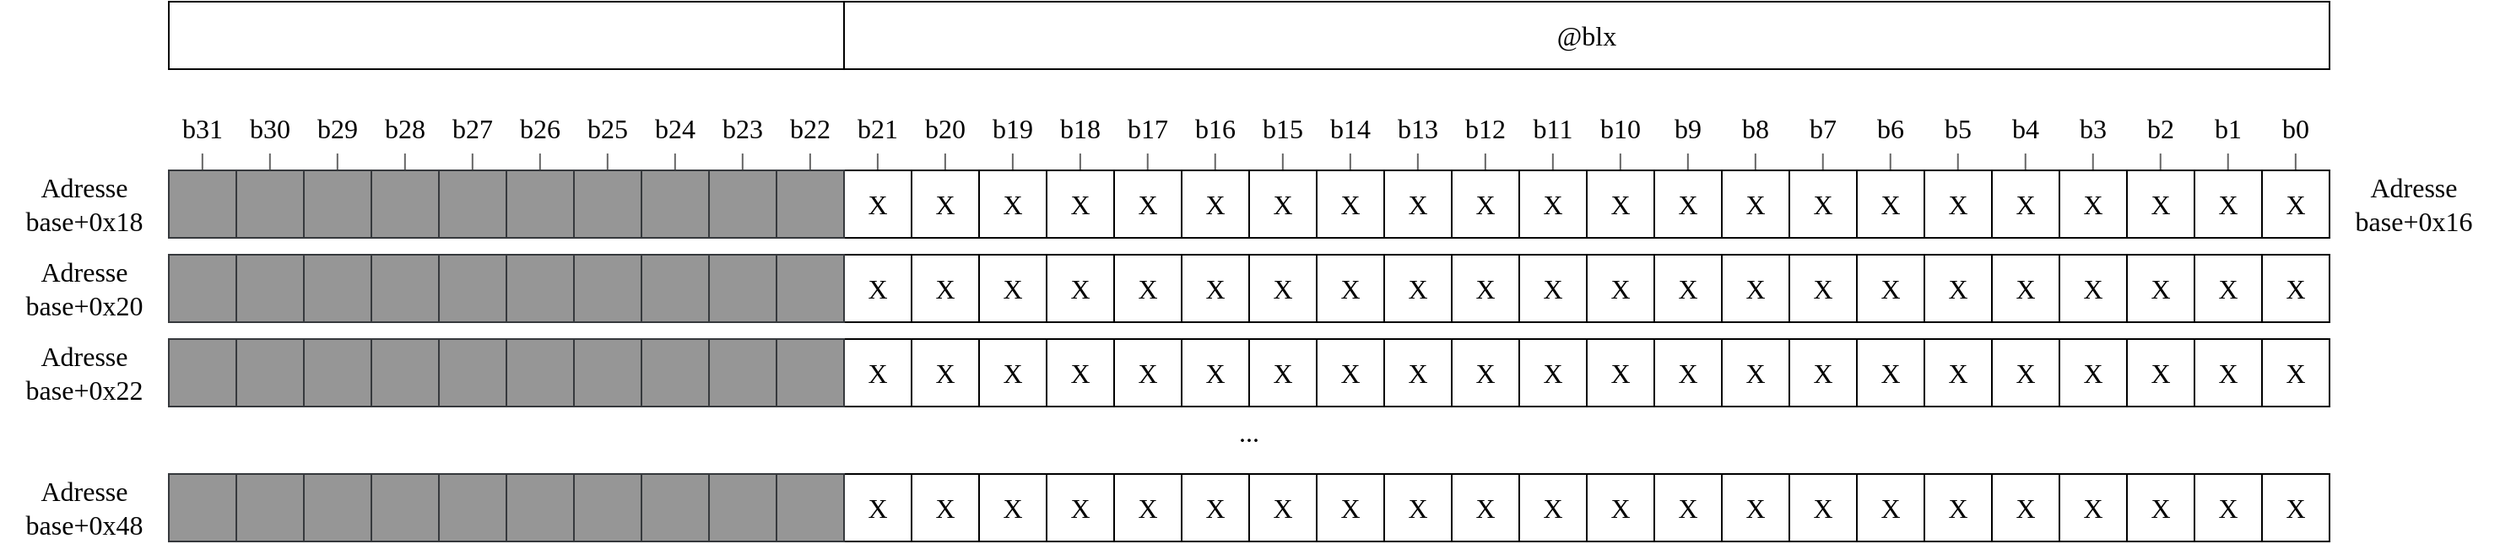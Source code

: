 <mxfile version="20.5.1" type="device"><diagram id="HOThHXKI1566xOSZHnn3" name="Page-1"><mxGraphModel dx="2500" dy="2031" grid="1" gridSize="10" guides="1" tooltips="1" connect="1" arrows="1" fold="1" page="1" pageScale="1" pageWidth="827" pageHeight="1169" math="0" shadow="0"><root><mxCell id="0"/><mxCell id="1" parent="0"/><mxCell id="d4l3n_Yyu7kBcD9-iuTS-1" value="" style="rounded=0;whiteSpace=wrap;html=1;" vertex="1" parent="1"><mxGeometry x="120" y="80" width="640" height="40" as="geometry"/></mxCell><mxCell id="d4l3n_Yyu7kBcD9-iuTS-2" value="" style="rounded=0;whiteSpace=wrap;html=1;" vertex="1" parent="1"><mxGeometry x="120" y="130" width="640" height="40" as="geometry"/></mxCell><mxCell id="d4l3n_Yyu7kBcD9-iuTS-3" value="" style="rounded=0;whiteSpace=wrap;html=1;" vertex="1" parent="1"><mxGeometry x="120" y="180" width="640" height="40" as="geometry"/></mxCell><mxCell id="d4l3n_Yyu7kBcD9-iuTS-4" value="&lt;font style=&quot;font-size: 16px;&quot; face=&quot;Verdana&quot;&gt;b15&lt;/font&gt;" style="text;html=1;strokeColor=none;fillColor=none;align=center;verticalAlign=middle;whiteSpace=wrap;rounded=0;" vertex="1" parent="1"><mxGeometry x="110" y="40" width="60" height="30" as="geometry"/></mxCell><mxCell id="d4l3n_Yyu7kBcD9-iuTS-5" value="&lt;font style=&quot;font-size: 16px;&quot; face=&quot;Verdana&quot;&gt;b14&lt;/font&gt;" style="text;html=1;strokeColor=none;fillColor=none;align=center;verticalAlign=middle;whiteSpace=wrap;rounded=0;" vertex="1" parent="1"><mxGeometry x="150" y="40" width="60" height="30" as="geometry"/></mxCell><mxCell id="d4l3n_Yyu7kBcD9-iuTS-6" value="&lt;font style=&quot;font-size: 16px;&quot; face=&quot;Verdana&quot;&gt;b13&lt;/font&gt;" style="text;html=1;strokeColor=none;fillColor=none;align=center;verticalAlign=middle;whiteSpace=wrap;rounded=0;" vertex="1" parent="1"><mxGeometry x="190" y="40" width="60" height="30" as="geometry"/></mxCell><mxCell id="d4l3n_Yyu7kBcD9-iuTS-7" value="&lt;font style=&quot;font-size: 16px;&quot; face=&quot;Verdana&quot;&gt;b12&lt;/font&gt;" style="text;html=1;strokeColor=none;fillColor=none;align=center;verticalAlign=middle;whiteSpace=wrap;rounded=0;" vertex="1" parent="1"><mxGeometry x="230" y="40" width="60" height="30" as="geometry"/></mxCell><mxCell id="d4l3n_Yyu7kBcD9-iuTS-8" value="&lt;font style=&quot;font-size: 16px;&quot; face=&quot;Verdana&quot;&gt;b11&lt;/font&gt;" style="text;html=1;strokeColor=none;fillColor=none;align=center;verticalAlign=middle;whiteSpace=wrap;rounded=0;" vertex="1" parent="1"><mxGeometry x="270" y="40" width="60" height="30" as="geometry"/></mxCell><mxCell id="d4l3n_Yyu7kBcD9-iuTS-9" value="&lt;font style=&quot;font-size: 16px;&quot; face=&quot;Verdana&quot;&gt;b10&lt;/font&gt;" style="text;html=1;strokeColor=none;fillColor=none;align=center;verticalAlign=middle;whiteSpace=wrap;rounded=0;" vertex="1" parent="1"><mxGeometry x="310" y="40" width="60" height="30" as="geometry"/></mxCell><mxCell id="d4l3n_Yyu7kBcD9-iuTS-10" value="&lt;font style=&quot;font-size: 16px;&quot; face=&quot;Verdana&quot;&gt;b9&lt;/font&gt;" style="text;html=1;strokeColor=none;fillColor=none;align=center;verticalAlign=middle;whiteSpace=wrap;rounded=0;" vertex="1" parent="1"><mxGeometry x="350" y="40" width="60" height="30" as="geometry"/></mxCell><mxCell id="d4l3n_Yyu7kBcD9-iuTS-11" value="&lt;font style=&quot;font-size: 16px;&quot; face=&quot;Verdana&quot;&gt;b8&lt;/font&gt;" style="text;html=1;strokeColor=none;fillColor=none;align=center;verticalAlign=middle;whiteSpace=wrap;rounded=0;" vertex="1" parent="1"><mxGeometry x="390" y="40" width="60" height="30" as="geometry"/></mxCell><mxCell id="d4l3n_Yyu7kBcD9-iuTS-12" value="&lt;font style=&quot;font-size: 16px;&quot; face=&quot;Verdana&quot;&gt;b7&lt;/font&gt;" style="text;html=1;strokeColor=none;fillColor=none;align=center;verticalAlign=middle;whiteSpace=wrap;rounded=0;" vertex="1" parent="1"><mxGeometry x="430" y="40" width="60" height="30" as="geometry"/></mxCell><mxCell id="d4l3n_Yyu7kBcD9-iuTS-13" value="&lt;font style=&quot;font-size: 16px;&quot; face=&quot;Verdana&quot;&gt;b6&lt;/font&gt;" style="text;html=1;strokeColor=none;fillColor=none;align=center;verticalAlign=middle;whiteSpace=wrap;rounded=0;" vertex="1" parent="1"><mxGeometry x="470" y="40" width="60" height="30" as="geometry"/></mxCell><mxCell id="d4l3n_Yyu7kBcD9-iuTS-14" value="&lt;font style=&quot;font-size: 16px;&quot; face=&quot;Verdana&quot;&gt;b5&lt;/font&gt;" style="text;html=1;strokeColor=none;fillColor=none;align=center;verticalAlign=middle;whiteSpace=wrap;rounded=0;" vertex="1" parent="1"><mxGeometry x="510" y="40" width="60" height="30" as="geometry"/></mxCell><mxCell id="d4l3n_Yyu7kBcD9-iuTS-15" value="&lt;font style=&quot;font-size: 16px;&quot; face=&quot;Verdana&quot;&gt;b4&lt;/font&gt;" style="text;html=1;strokeColor=none;fillColor=none;align=center;verticalAlign=middle;whiteSpace=wrap;rounded=0;" vertex="1" parent="1"><mxGeometry x="550" y="40" width="60" height="30" as="geometry"/></mxCell><mxCell id="d4l3n_Yyu7kBcD9-iuTS-16" value="&lt;font style=&quot;font-size: 16px;&quot; face=&quot;Verdana&quot;&gt;b3&lt;/font&gt;" style="text;html=1;strokeColor=none;fillColor=none;align=center;verticalAlign=middle;whiteSpace=wrap;rounded=0;" vertex="1" parent="1"><mxGeometry x="590" y="40" width="60" height="30" as="geometry"/></mxCell><mxCell id="d4l3n_Yyu7kBcD9-iuTS-17" value="&lt;font style=&quot;font-size: 16px;&quot; face=&quot;Verdana&quot;&gt;b2&lt;/font&gt;" style="text;html=1;strokeColor=none;fillColor=none;align=center;verticalAlign=middle;whiteSpace=wrap;rounded=0;" vertex="1" parent="1"><mxGeometry x="630" y="40" width="60" height="30" as="geometry"/></mxCell><mxCell id="d4l3n_Yyu7kBcD9-iuTS-18" value="&lt;font style=&quot;font-size: 16px;&quot; face=&quot;Verdana&quot;&gt;b1&lt;/font&gt;" style="text;html=1;strokeColor=none;fillColor=none;align=center;verticalAlign=middle;whiteSpace=wrap;rounded=0;" vertex="1" parent="1"><mxGeometry x="670" y="40" width="60" height="30" as="geometry"/></mxCell><mxCell id="d4l3n_Yyu7kBcD9-iuTS-19" value="&lt;font style=&quot;font-size: 16px;&quot; face=&quot;Verdana&quot;&gt;b0&lt;/font&gt;" style="text;html=1;strokeColor=none;fillColor=none;align=center;verticalAlign=middle;whiteSpace=wrap;rounded=0;" vertex="1" parent="1"><mxGeometry x="710" y="40" width="60" height="30" as="geometry"/></mxCell><mxCell id="d4l3n_Yyu7kBcD9-iuTS-20" value="" style="endArrow=none;html=1;rounded=0;fontFamily=Verdana;fontSize=16;fillColor=#f5f5f5;strokeColor=#666666;" edge="1" parent="1"><mxGeometry width="50" height="50" relative="1" as="geometry"><mxPoint x="139.92" y="80" as="sourcePoint"/><mxPoint x="139.92" y="70" as="targetPoint"/></mxGeometry></mxCell><mxCell id="d4l3n_Yyu7kBcD9-iuTS-21" value="" style="endArrow=none;html=1;rounded=0;fontFamily=Verdana;fontSize=16;fillColor=#f5f5f5;strokeColor=#666666;" edge="1" parent="1"><mxGeometry width="50" height="50" relative="1" as="geometry"><mxPoint x="179.92" y="80.0" as="sourcePoint"/><mxPoint x="179.92" y="70.0" as="targetPoint"/></mxGeometry></mxCell><mxCell id="d4l3n_Yyu7kBcD9-iuTS-22" value="" style="endArrow=none;html=1;rounded=0;fontFamily=Verdana;fontSize=16;fillColor=#f5f5f5;strokeColor=#666666;" edge="1" parent="1"><mxGeometry width="50" height="50" relative="1" as="geometry"><mxPoint x="219.92" y="80.0" as="sourcePoint"/><mxPoint x="219.92" y="70.0" as="targetPoint"/></mxGeometry></mxCell><mxCell id="d4l3n_Yyu7kBcD9-iuTS-23" value="" style="endArrow=none;html=1;rounded=0;fontFamily=Verdana;fontSize=16;fillColor=#f5f5f5;strokeColor=#666666;" edge="1" parent="1"><mxGeometry width="50" height="50" relative="1" as="geometry"><mxPoint x="259.92" y="80.0" as="sourcePoint"/><mxPoint x="259.92" y="70.0" as="targetPoint"/></mxGeometry></mxCell><mxCell id="d4l3n_Yyu7kBcD9-iuTS-24" value="" style="endArrow=none;html=1;rounded=0;fontFamily=Verdana;fontSize=16;fillColor=#f5f5f5;strokeColor=#666666;" edge="1" parent="1"><mxGeometry width="50" height="50" relative="1" as="geometry"><mxPoint x="299.92" y="80.0" as="sourcePoint"/><mxPoint x="299.92" y="70.0" as="targetPoint"/></mxGeometry></mxCell><mxCell id="d4l3n_Yyu7kBcD9-iuTS-25" value="" style="endArrow=none;html=1;rounded=0;fontFamily=Verdana;fontSize=16;fillColor=#f5f5f5;strokeColor=#666666;" edge="1" parent="1"><mxGeometry width="50" height="50" relative="1" as="geometry"><mxPoint x="339.92" y="80.0" as="sourcePoint"/><mxPoint x="339.92" y="70.0" as="targetPoint"/></mxGeometry></mxCell><mxCell id="d4l3n_Yyu7kBcD9-iuTS-26" value="" style="endArrow=none;html=1;rounded=0;fontFamily=Verdana;fontSize=16;fillColor=#f5f5f5;strokeColor=#666666;" edge="1" parent="1"><mxGeometry width="50" height="50" relative="1" as="geometry"><mxPoint x="379.92" y="80.0" as="sourcePoint"/><mxPoint x="379.92" y="70.0" as="targetPoint"/></mxGeometry></mxCell><mxCell id="d4l3n_Yyu7kBcD9-iuTS-27" value="" style="endArrow=none;html=1;rounded=0;fontFamily=Verdana;fontSize=16;fillColor=#f5f5f5;strokeColor=#666666;" edge="1" parent="1"><mxGeometry width="50" height="50" relative="1" as="geometry"><mxPoint x="419.92" y="80.0" as="sourcePoint"/><mxPoint x="419.92" y="70.0" as="targetPoint"/></mxGeometry></mxCell><mxCell id="d4l3n_Yyu7kBcD9-iuTS-28" value="" style="endArrow=none;html=1;rounded=0;fontFamily=Verdana;fontSize=16;fillColor=#f5f5f5;strokeColor=#666666;" edge="1" parent="1"><mxGeometry width="50" height="50" relative="1" as="geometry"><mxPoint x="739.92" y="80.0" as="sourcePoint"/><mxPoint x="739.92" y="70.0" as="targetPoint"/></mxGeometry></mxCell><mxCell id="d4l3n_Yyu7kBcD9-iuTS-29" value="" style="endArrow=none;html=1;rounded=0;fontFamily=Verdana;fontSize=16;fillColor=#f5f5f5;strokeColor=#666666;" edge="1" parent="1"><mxGeometry width="50" height="50" relative="1" as="geometry"><mxPoint x="459.88" y="80.0" as="sourcePoint"/><mxPoint x="459.88" y="70.0" as="targetPoint"/></mxGeometry></mxCell><mxCell id="d4l3n_Yyu7kBcD9-iuTS-30" value="" style="endArrow=none;html=1;rounded=0;fontFamily=Verdana;fontSize=16;fillColor=#f5f5f5;strokeColor=#666666;" edge="1" parent="1"><mxGeometry width="50" height="50" relative="1" as="geometry"><mxPoint x="499.88" y="80.0" as="sourcePoint"/><mxPoint x="499.88" y="70.0" as="targetPoint"/></mxGeometry></mxCell><mxCell id="d4l3n_Yyu7kBcD9-iuTS-31" value="" style="endArrow=none;html=1;rounded=0;fontFamily=Verdana;fontSize=16;fillColor=#f5f5f5;strokeColor=#666666;" edge="1" parent="1"><mxGeometry width="50" height="50" relative="1" as="geometry"><mxPoint x="539.88" y="80.0" as="sourcePoint"/><mxPoint x="539.88" y="70.0" as="targetPoint"/></mxGeometry></mxCell><mxCell id="d4l3n_Yyu7kBcD9-iuTS-32" value="" style="endArrow=none;html=1;rounded=0;fontFamily=Verdana;fontSize=16;fillColor=#f5f5f5;strokeColor=#666666;" edge="1" parent="1"><mxGeometry width="50" height="50" relative="1" as="geometry"><mxPoint x="579.88" y="80" as="sourcePoint"/><mxPoint x="579.88" y="70" as="targetPoint"/></mxGeometry></mxCell><mxCell id="d4l3n_Yyu7kBcD9-iuTS-33" value="" style="endArrow=none;html=1;rounded=0;fontFamily=Verdana;fontSize=16;fillColor=#f5f5f5;strokeColor=#666666;" edge="1" parent="1"><mxGeometry width="50" height="50" relative="1" as="geometry"><mxPoint x="619.88" y="80" as="sourcePoint"/><mxPoint x="619.88" y="70" as="targetPoint"/></mxGeometry></mxCell><mxCell id="d4l3n_Yyu7kBcD9-iuTS-34" value="" style="endArrow=none;html=1;rounded=0;fontFamily=Verdana;fontSize=16;fillColor=#f5f5f5;strokeColor=#666666;" edge="1" parent="1"><mxGeometry width="50" height="50" relative="1" as="geometry"><mxPoint x="659.88" y="80" as="sourcePoint"/><mxPoint x="659.88" y="70" as="targetPoint"/></mxGeometry></mxCell><mxCell id="d4l3n_Yyu7kBcD9-iuTS-35" value="" style="endArrow=none;html=1;rounded=0;fontFamily=Verdana;fontSize=16;fillColor=#f5f5f5;strokeColor=#666666;" edge="1" parent="1"><mxGeometry width="50" height="50" relative="1" as="geometry"><mxPoint x="699.88" y="80" as="sourcePoint"/><mxPoint x="699.88" y="70" as="targetPoint"/></mxGeometry></mxCell><mxCell id="d4l3n_Yyu7kBcD9-iuTS-36" value="Adresse base+0x18" style="text;html=1;strokeColor=none;fillColor=none;align=center;verticalAlign=middle;whiteSpace=wrap;rounded=0;fontFamily=Verdana;fontSize=16;" vertex="1" parent="1"><mxGeometry x="-620" y="85" width="100" height="30" as="geometry"/></mxCell><mxCell id="d4l3n_Yyu7kBcD9-iuTS-42" value="" style="rounded=0;whiteSpace=wrap;html=1;fontFamily=Verdana;fontSize=16;" vertex="1" parent="1"><mxGeometry x="400" y="80" width="40" height="40" as="geometry"/></mxCell><mxCell id="d4l3n_Yyu7kBcD9-iuTS-43" value="" style="rounded=0;whiteSpace=wrap;html=1;fontFamily=Verdana;fontSize=16;" vertex="1" parent="1"><mxGeometry x="440" y="80" width="40" height="40" as="geometry"/></mxCell><mxCell id="d4l3n_Yyu7kBcD9-iuTS-44" value="" style="rounded=0;whiteSpace=wrap;html=1;fontFamily=Verdana;fontSize=16;" vertex="1" parent="1"><mxGeometry x="480" y="80" width="40" height="40" as="geometry"/></mxCell><mxCell id="d4l3n_Yyu7kBcD9-iuTS-45" value="" style="rounded=0;whiteSpace=wrap;html=1;fontFamily=Verdana;fontSize=16;" vertex="1" parent="1"><mxGeometry x="520" y="80" width="40" height="40" as="geometry"/></mxCell><mxCell id="d4l3n_Yyu7kBcD9-iuTS-46" value="" style="rounded=0;whiteSpace=wrap;html=1;fontFamily=Verdana;fontSize=16;" vertex="1" parent="1"><mxGeometry x="560" y="80" width="40" height="40" as="geometry"/></mxCell><mxCell id="d4l3n_Yyu7kBcD9-iuTS-47" value="" style="rounded=0;whiteSpace=wrap;html=1;fontFamily=Verdana;fontSize=16;" vertex="1" parent="1"><mxGeometry x="600" y="80" width="40" height="40" as="geometry"/></mxCell><mxCell id="d4l3n_Yyu7kBcD9-iuTS-48" value="" style="rounded=0;whiteSpace=wrap;html=1;fontFamily=Verdana;fontSize=16;" vertex="1" parent="1"><mxGeometry x="640" y="80" width="40" height="40" as="geometry"/></mxCell><mxCell id="d4l3n_Yyu7kBcD9-iuTS-49" value="" style="rounded=0;whiteSpace=wrap;html=1;fontFamily=Verdana;fontSize=16;" vertex="1" parent="1"><mxGeometry x="680" y="80" width="40" height="40" as="geometry"/></mxCell><mxCell id="d4l3n_Yyu7kBcD9-iuTS-50" value="" style="rounded=0;whiteSpace=wrap;html=1;fontFamily=Verdana;fontSize=16;" vertex="1" parent="1"><mxGeometry x="720" y="80" width="40" height="40" as="geometry"/></mxCell><mxCell id="d4l3n_Yyu7kBcD9-iuTS-51" value="" style="rounded=0;whiteSpace=wrap;html=1;fontFamily=Verdana;fontSize=16;" vertex="1" parent="1"><mxGeometry x="360" y="80" width="40" height="40" as="geometry"/></mxCell><mxCell id="d4l3n_Yyu7kBcD9-iuTS-52" value="" style="rounded=0;whiteSpace=wrap;html=1;" vertex="1" parent="1"><mxGeometry x="120" y="130" width="640" height="40" as="geometry"/></mxCell><mxCell id="d4l3n_Yyu7kBcD9-iuTS-53" value="" style="rounded=0;whiteSpace=wrap;html=1;fontFamily=Verdana;fontSize=16;" vertex="1" parent="1"><mxGeometry x="400" y="130" width="40" height="40" as="geometry"/></mxCell><mxCell id="d4l3n_Yyu7kBcD9-iuTS-54" value="" style="rounded=0;whiteSpace=wrap;html=1;fontFamily=Verdana;fontSize=16;" vertex="1" parent="1"><mxGeometry x="440" y="130" width="40" height="40" as="geometry"/></mxCell><mxCell id="d4l3n_Yyu7kBcD9-iuTS-55" value="" style="rounded=0;whiteSpace=wrap;html=1;fontFamily=Verdana;fontSize=16;" vertex="1" parent="1"><mxGeometry x="480" y="130" width="40" height="40" as="geometry"/></mxCell><mxCell id="d4l3n_Yyu7kBcD9-iuTS-56" value="" style="rounded=0;whiteSpace=wrap;html=1;fontFamily=Verdana;fontSize=16;" vertex="1" parent="1"><mxGeometry x="520" y="130" width="40" height="40" as="geometry"/></mxCell><mxCell id="d4l3n_Yyu7kBcD9-iuTS-57" value="" style="rounded=0;whiteSpace=wrap;html=1;fontFamily=Verdana;fontSize=16;" vertex="1" parent="1"><mxGeometry x="560" y="130" width="40" height="40" as="geometry"/></mxCell><mxCell id="d4l3n_Yyu7kBcD9-iuTS-58" value="" style="rounded=0;whiteSpace=wrap;html=1;fontFamily=Verdana;fontSize=16;" vertex="1" parent="1"><mxGeometry x="600" y="130" width="40" height="40" as="geometry"/></mxCell><mxCell id="d4l3n_Yyu7kBcD9-iuTS-59" value="" style="rounded=0;whiteSpace=wrap;html=1;fontFamily=Verdana;fontSize=16;" vertex="1" parent="1"><mxGeometry x="640" y="130" width="40" height="40" as="geometry"/></mxCell><mxCell id="d4l3n_Yyu7kBcD9-iuTS-60" value="" style="rounded=0;whiteSpace=wrap;html=1;fontFamily=Verdana;fontSize=16;" vertex="1" parent="1"><mxGeometry x="680" y="130" width="40" height="40" as="geometry"/></mxCell><mxCell id="d4l3n_Yyu7kBcD9-iuTS-61" value="" style="rounded=0;whiteSpace=wrap;html=1;fontFamily=Verdana;fontSize=16;" vertex="1" parent="1"><mxGeometry x="720" y="130" width="40" height="40" as="geometry"/></mxCell><mxCell id="d4l3n_Yyu7kBcD9-iuTS-62" value="" style="rounded=0;whiteSpace=wrap;html=1;fontFamily=Verdana;fontSize=16;" vertex="1" parent="1"><mxGeometry x="360" y="130" width="40" height="40" as="geometry"/></mxCell><mxCell id="d4l3n_Yyu7kBcD9-iuTS-63" value="" style="rounded=0;whiteSpace=wrap;html=1;" vertex="1" parent="1"><mxGeometry x="120" y="180" width="640" height="40" as="geometry"/></mxCell><mxCell id="d4l3n_Yyu7kBcD9-iuTS-64" value="0" style="rounded=0;whiteSpace=wrap;html=1;fontFamily=Verdana;fontSize=16;" vertex="1" parent="1"><mxGeometry x="400" y="180" width="40" height="40" as="geometry"/></mxCell><mxCell id="d4l3n_Yyu7kBcD9-iuTS-65" value="1" style="rounded=0;whiteSpace=wrap;html=1;fontFamily=Verdana;fontSize=16;" vertex="1" parent="1"><mxGeometry x="440" y="180" width="40" height="40" as="geometry"/></mxCell><mxCell id="d4l3n_Yyu7kBcD9-iuTS-66" value="0" style="rounded=0;whiteSpace=wrap;html=1;fontFamily=Verdana;fontSize=16;" vertex="1" parent="1"><mxGeometry x="480" y="180" width="40" height="40" as="geometry"/></mxCell><mxCell id="d4l3n_Yyu7kBcD9-iuTS-67" value="0" style="rounded=0;whiteSpace=wrap;html=1;fontFamily=Verdana;fontSize=16;" vertex="1" parent="1"><mxGeometry x="520" y="180" width="40" height="40" as="geometry"/></mxCell><mxCell id="d4l3n_Yyu7kBcD9-iuTS-68" value="X" style="rounded=0;whiteSpace=wrap;html=1;fontFamily=Verdana;fontSize=16;" vertex="1" parent="1"><mxGeometry x="560" y="180" width="40" height="40" as="geometry"/></mxCell><mxCell id="d4l3n_Yyu7kBcD9-iuTS-69" value="X" style="rounded=0;whiteSpace=wrap;html=1;fontFamily=Verdana;fontSize=16;" vertex="1" parent="1"><mxGeometry x="600" y="180" width="40" height="40" as="geometry"/></mxCell><mxCell id="d4l3n_Yyu7kBcD9-iuTS-70" value="X" style="rounded=0;whiteSpace=wrap;html=1;fontFamily=Verdana;fontSize=16;" vertex="1" parent="1"><mxGeometry x="640" y="180" width="40" height="40" as="geometry"/></mxCell><mxCell id="d4l3n_Yyu7kBcD9-iuTS-71" value="X" style="rounded=0;whiteSpace=wrap;html=1;fontFamily=Verdana;fontSize=16;" vertex="1" parent="1"><mxGeometry x="680" y="180" width="40" height="40" as="geometry"/></mxCell><mxCell id="d4l3n_Yyu7kBcD9-iuTS-72" value="X" style="rounded=0;whiteSpace=wrap;html=1;fontFamily=Verdana;fontSize=16;" vertex="1" parent="1"><mxGeometry x="720" y="180" width="40" height="40" as="geometry"/></mxCell><mxCell id="d4l3n_Yyu7kBcD9-iuTS-73" value="0" style="rounded=0;whiteSpace=wrap;html=1;fontFamily=Verdana;fontSize=16;" vertex="1" parent="1"><mxGeometry x="360" y="180" width="40" height="40" as="geometry"/></mxCell><mxCell id="d4l3n_Yyu7kBcD9-iuTS-74" value="" style="rounded=0;whiteSpace=wrap;html=1;fontFamily=Verdana;fontSize=16;" vertex="1" parent="1"><mxGeometry x="320" y="180" width="40" height="40" as="geometry"/></mxCell><mxCell id="d4l3n_Yyu7kBcD9-iuTS-75" value="" style="rounded=0;whiteSpace=wrap;html=1;fontFamily=Verdana;fontSize=16;" vertex="1" parent="1"><mxGeometry x="280" y="180" width="40" height="40" as="geometry"/></mxCell><mxCell id="d4l3n_Yyu7kBcD9-iuTS-76" value="" style="rounded=0;whiteSpace=wrap;html=1;fontFamily=Verdana;fontSize=16;" vertex="1" parent="1"><mxGeometry x="240" y="180" width="40" height="40" as="geometry"/></mxCell><mxCell id="d4l3n_Yyu7kBcD9-iuTS-77" value="" style="rounded=0;whiteSpace=wrap;html=1;fontFamily=Verdana;fontSize=16;" vertex="1" parent="1"><mxGeometry x="200" y="180" width="40" height="40" as="geometry"/></mxCell><mxCell id="d4l3n_Yyu7kBcD9-iuTS-78" value="" style="rounded=0;whiteSpace=wrap;html=1;fontFamily=Verdana;fontSize=16;" vertex="1" parent="1"><mxGeometry x="160" y="180" width="40" height="40" as="geometry"/></mxCell><mxCell id="d4l3n_Yyu7kBcD9-iuTS-79" value="" style="rounded=0;whiteSpace=wrap;html=1;fontFamily=Verdana;fontSize=16;" vertex="1" parent="1"><mxGeometry x="120" y="180" width="40" height="40" as="geometry"/></mxCell><mxCell id="d4l3n_Yyu7kBcD9-iuTS-80" value="" style="rounded=0;whiteSpace=wrap;html=1;" vertex="1" parent="1"><mxGeometry x="120" y="130" width="640" height="40" as="geometry"/></mxCell><mxCell id="d4l3n_Yyu7kBcD9-iuTS-81" value="" style="rounded=0;whiteSpace=wrap;html=1;" vertex="1" parent="1"><mxGeometry x="120" y="130" width="640" height="40" as="geometry"/></mxCell><mxCell id="d4l3n_Yyu7kBcD9-iuTS-82" value="" style="rounded=0;whiteSpace=wrap;html=1;fontFamily=Verdana;fontSize=16;" vertex="1" parent="1"><mxGeometry x="400" y="130" width="40" height="40" as="geometry"/></mxCell><mxCell id="d4l3n_Yyu7kBcD9-iuTS-83" value="" style="rounded=0;whiteSpace=wrap;html=1;fontFamily=Verdana;fontSize=16;" vertex="1" parent="1"><mxGeometry x="440" y="130" width="40" height="40" as="geometry"/></mxCell><mxCell id="d4l3n_Yyu7kBcD9-iuTS-84" value="" style="rounded=0;whiteSpace=wrap;html=1;fontFamily=Verdana;fontSize=16;" vertex="1" parent="1"><mxGeometry x="480" y="130" width="40" height="40" as="geometry"/></mxCell><mxCell id="d4l3n_Yyu7kBcD9-iuTS-85" value="" style="rounded=0;whiteSpace=wrap;html=1;fontFamily=Verdana;fontSize=16;" vertex="1" parent="1"><mxGeometry x="520" y="130" width="40" height="40" as="geometry"/></mxCell><mxCell id="d4l3n_Yyu7kBcD9-iuTS-86" value="" style="rounded=0;whiteSpace=wrap;html=1;fontFamily=Verdana;fontSize=16;" vertex="1" parent="1"><mxGeometry x="560" y="130" width="40" height="40" as="geometry"/></mxCell><mxCell id="d4l3n_Yyu7kBcD9-iuTS-87" value="" style="rounded=0;whiteSpace=wrap;html=1;fontFamily=Verdana;fontSize=16;" vertex="1" parent="1"><mxGeometry x="600" y="130" width="40" height="40" as="geometry"/></mxCell><mxCell id="d4l3n_Yyu7kBcD9-iuTS-88" value="" style="rounded=0;whiteSpace=wrap;html=1;fontFamily=Verdana;fontSize=16;" vertex="1" parent="1"><mxGeometry x="640" y="130" width="40" height="40" as="geometry"/></mxCell><mxCell id="d4l3n_Yyu7kBcD9-iuTS-89" value="" style="rounded=0;whiteSpace=wrap;html=1;fontFamily=Verdana;fontSize=16;" vertex="1" parent="1"><mxGeometry x="680" y="130" width="40" height="40" as="geometry"/></mxCell><mxCell id="d4l3n_Yyu7kBcD9-iuTS-90" value="" style="rounded=0;whiteSpace=wrap;html=1;fontFamily=Verdana;fontSize=16;" vertex="1" parent="1"><mxGeometry x="720" y="130" width="40" height="40" as="geometry"/></mxCell><mxCell id="d4l3n_Yyu7kBcD9-iuTS-91" value="" style="rounded=0;whiteSpace=wrap;html=1;fontFamily=Verdana;fontSize=16;" vertex="1" parent="1"><mxGeometry x="360" y="130" width="40" height="40" as="geometry"/></mxCell><mxCell id="d4l3n_Yyu7kBcD9-iuTS-92" value="" style="rounded=0;whiteSpace=wrap;html=1;fontFamily=Verdana;fontSize=16;" vertex="1" parent="1"><mxGeometry x="320" y="130" width="40" height="40" as="geometry"/></mxCell><mxCell id="d4l3n_Yyu7kBcD9-iuTS-93" value="" style="rounded=0;whiteSpace=wrap;html=1;fontFamily=Verdana;fontSize=16;" vertex="1" parent="1"><mxGeometry x="280" y="130" width="40" height="40" as="geometry"/></mxCell><mxCell id="d4l3n_Yyu7kBcD9-iuTS-94" value="" style="rounded=0;whiteSpace=wrap;html=1;fontFamily=Verdana;fontSize=16;" vertex="1" parent="1"><mxGeometry x="240" y="130" width="40" height="40" as="geometry"/></mxCell><mxCell id="d4l3n_Yyu7kBcD9-iuTS-95" value="" style="rounded=0;whiteSpace=wrap;html=1;fontFamily=Verdana;fontSize=16;" vertex="1" parent="1"><mxGeometry x="200" y="130" width="40" height="40" as="geometry"/></mxCell><mxCell id="d4l3n_Yyu7kBcD9-iuTS-96" value="" style="rounded=0;whiteSpace=wrap;html=1;fontFamily=Verdana;fontSize=16;" vertex="1" parent="1"><mxGeometry x="160" y="130" width="40" height="40" as="geometry"/></mxCell><mxCell id="d4l3n_Yyu7kBcD9-iuTS-97" value="" style="rounded=0;whiteSpace=wrap;html=1;fontFamily=Verdana;fontSize=16;" vertex="1" parent="1"><mxGeometry x="120" y="130" width="40" height="40" as="geometry"/></mxCell><mxCell id="d4l3n_Yyu7kBcD9-iuTS-98" value="" style="rounded=0;whiteSpace=wrap;html=1;" vertex="1" parent="1"><mxGeometry x="120" y="80" width="640" height="40" as="geometry"/></mxCell><mxCell id="d4l3n_Yyu7kBcD9-iuTS-99" value="" style="rounded=0;whiteSpace=wrap;html=1;" vertex="1" parent="1"><mxGeometry x="120" y="80" width="640" height="40" as="geometry"/></mxCell><mxCell id="d4l3n_Yyu7kBcD9-iuTS-100" value="" style="rounded=0;whiteSpace=wrap;html=1;fontFamily=Verdana;fontSize=16;" vertex="1" parent="1"><mxGeometry x="400" y="80" width="40" height="40" as="geometry"/></mxCell><mxCell id="d4l3n_Yyu7kBcD9-iuTS-101" value="" style="rounded=0;whiteSpace=wrap;html=1;fontFamily=Verdana;fontSize=16;" vertex="1" parent="1"><mxGeometry x="440" y="80" width="40" height="40" as="geometry"/></mxCell><mxCell id="d4l3n_Yyu7kBcD9-iuTS-102" value="" style="rounded=0;whiteSpace=wrap;html=1;fontFamily=Verdana;fontSize=16;" vertex="1" parent="1"><mxGeometry x="480" y="80" width="40" height="40" as="geometry"/></mxCell><mxCell id="d4l3n_Yyu7kBcD9-iuTS-103" value="" style="rounded=0;whiteSpace=wrap;html=1;fontFamily=Verdana;fontSize=16;" vertex="1" parent="1"><mxGeometry x="520" y="80" width="40" height="40" as="geometry"/></mxCell><mxCell id="d4l3n_Yyu7kBcD9-iuTS-104" value="" style="rounded=0;whiteSpace=wrap;html=1;fontFamily=Verdana;fontSize=16;" vertex="1" parent="1"><mxGeometry x="560" y="80" width="40" height="40" as="geometry"/></mxCell><mxCell id="d4l3n_Yyu7kBcD9-iuTS-105" value="" style="rounded=0;whiteSpace=wrap;html=1;fontFamily=Verdana;fontSize=16;" vertex="1" parent="1"><mxGeometry x="600" y="80" width="40" height="40" as="geometry"/></mxCell><mxCell id="d4l3n_Yyu7kBcD9-iuTS-106" value="" style="rounded=0;whiteSpace=wrap;html=1;fontFamily=Verdana;fontSize=16;" vertex="1" parent="1"><mxGeometry x="640" y="80" width="40" height="40" as="geometry"/></mxCell><mxCell id="d4l3n_Yyu7kBcD9-iuTS-107" value="" style="rounded=0;whiteSpace=wrap;html=1;fontFamily=Verdana;fontSize=16;" vertex="1" parent="1"><mxGeometry x="680" y="80" width="40" height="40" as="geometry"/></mxCell><mxCell id="d4l3n_Yyu7kBcD9-iuTS-108" value="" style="rounded=0;whiteSpace=wrap;html=1;fontFamily=Verdana;fontSize=16;" vertex="1" parent="1"><mxGeometry x="720" y="80" width="40" height="40" as="geometry"/></mxCell><mxCell id="d4l3n_Yyu7kBcD9-iuTS-109" value="" style="rounded=0;whiteSpace=wrap;html=1;fontFamily=Verdana;fontSize=16;" vertex="1" parent="1"><mxGeometry x="360" y="80" width="40" height="40" as="geometry"/></mxCell><mxCell id="d4l3n_Yyu7kBcD9-iuTS-110" value="" style="rounded=0;whiteSpace=wrap;html=1;fontFamily=Verdana;fontSize=16;fillColor=#969696;strokeColor=#36393d;" vertex="1" parent="1"><mxGeometry x="320" y="80" width="40" height="40" as="geometry"/></mxCell><mxCell id="d4l3n_Yyu7kBcD9-iuTS-111" value="" style="rounded=0;whiteSpace=wrap;html=1;fontFamily=Verdana;fontSize=16;" vertex="1" parent="1"><mxGeometry x="280" y="80" width="40" height="40" as="geometry"/></mxCell><mxCell id="d4l3n_Yyu7kBcD9-iuTS-112" value="" style="rounded=0;whiteSpace=wrap;html=1;fontFamily=Verdana;fontSize=16;" vertex="1" parent="1"><mxGeometry x="240" y="80" width="40" height="40" as="geometry"/></mxCell><mxCell id="d4l3n_Yyu7kBcD9-iuTS-113" value="" style="rounded=0;whiteSpace=wrap;html=1;fontFamily=Verdana;fontSize=16;" vertex="1" parent="1"><mxGeometry x="200" y="80" width="40" height="40" as="geometry"/></mxCell><mxCell id="d4l3n_Yyu7kBcD9-iuTS-114" value="" style="rounded=0;whiteSpace=wrap;html=1;fontFamily=Verdana;fontSize=16;" vertex="1" parent="1"><mxGeometry x="160" y="80" width="40" height="40" as="geometry"/></mxCell><mxCell id="d4l3n_Yyu7kBcD9-iuTS-115" value="" style="rounded=0;whiteSpace=wrap;html=1;fontFamily=Verdana;fontSize=16;" vertex="1" parent="1"><mxGeometry x="120" y="80" width="40" height="40" as="geometry"/></mxCell><mxCell id="d4l3n_Yyu7kBcD9-iuTS-116" value="" style="rounded=0;whiteSpace=wrap;html=1;" vertex="1" parent="1"><mxGeometry x="120" y="-20" width="640" height="40" as="geometry"/></mxCell><mxCell id="d4l3n_Yyu7kBcD9-iuTS-117" value="" style="rounded=0;whiteSpace=wrap;html=1;" vertex="1" parent="1"><mxGeometry x="-520" y="-20" width="1280" height="40" as="geometry"/></mxCell><mxCell id="d4l3n_Yyu7kBcD9-iuTS-121" value="" style="rounded=0;whiteSpace=wrap;html=1;fontFamily=Verdana;fontSize=16;" vertex="1" parent="1"><mxGeometry x="360" y="-20" width="160" height="40" as="geometry"/></mxCell><mxCell id="d4l3n_Yyu7kBcD9-iuTS-122" value="" style="rounded=0;whiteSpace=wrap;html=1;fontFamily=Verdana;fontSize=16;" vertex="1" parent="1"><mxGeometry x="-120" y="-20" width="880" height="40" as="geometry"/></mxCell><mxCell id="d4l3n_Yyu7kBcD9-iuTS-137" value="@blx" style="text;html=1;strokeColor=none;fillColor=none;align=center;verticalAlign=middle;whiteSpace=wrap;rounded=0;fontFamily=Verdana;fontSize=16;" vertex="1" parent="1"><mxGeometry x="290" y="-15" width="60" height="30" as="geometry"/></mxCell><mxCell id="d4l3n_Yyu7kBcD9-iuTS-144" value="" style="rounded=0;whiteSpace=wrap;html=1;fontFamily=Verdana;fontSize=16;fillColor=#969696;strokeColor=#36393d;" vertex="1" parent="1"><mxGeometry x="280" y="80" width="40" height="40" as="geometry"/></mxCell><mxCell id="d4l3n_Yyu7kBcD9-iuTS-145" value="" style="rounded=0;whiteSpace=wrap;html=1;fontFamily=Verdana;fontSize=16;fillColor=#969696;strokeColor=#36393d;" vertex="1" parent="1"><mxGeometry x="240" y="80" width="40" height="40" as="geometry"/></mxCell><mxCell id="d4l3n_Yyu7kBcD9-iuTS-146" value="" style="rounded=0;whiteSpace=wrap;html=1;fontFamily=Verdana;fontSize=16;fillColor=#969696;strokeColor=#36393d;" vertex="1" parent="1"><mxGeometry x="200" y="80" width="40" height="40" as="geometry"/></mxCell><mxCell id="d4l3n_Yyu7kBcD9-iuTS-147" value="" style="rounded=0;whiteSpace=wrap;html=1;fontFamily=Verdana;fontSize=16;fillColor=#969696;strokeColor=#36393d;" vertex="1" parent="1"><mxGeometry x="320" y="180" width="40" height="40" as="geometry"/></mxCell><mxCell id="d4l3n_Yyu7kBcD9-iuTS-148" value="" style="rounded=0;whiteSpace=wrap;html=1;fontFamily=Verdana;fontSize=16;fillColor=#969696;strokeColor=#36393d;" vertex="1" parent="1"><mxGeometry x="280" y="180" width="40" height="40" as="geometry"/></mxCell><mxCell id="d4l3n_Yyu7kBcD9-iuTS-149" value="" style="rounded=0;whiteSpace=wrap;html=1;fontFamily=Verdana;fontSize=16;fillColor=#969696;strokeColor=#36393d;" vertex="1" parent="1"><mxGeometry x="240" y="180" width="40" height="40" as="geometry"/></mxCell><mxCell id="d4l3n_Yyu7kBcD9-iuTS-150" value="" style="rounded=0;whiteSpace=wrap;html=1;fontFamily=Verdana;fontSize=16;fillColor=#969696;strokeColor=#36393d;" vertex="1" parent="1"><mxGeometry x="200" y="180" width="40" height="40" as="geometry"/></mxCell><mxCell id="d4l3n_Yyu7kBcD9-iuTS-151" value="" style="rounded=0;whiteSpace=wrap;html=1;fontFamily=Verdana;fontSize=16;fillColor=#969696;strokeColor=#36393d;" vertex="1" parent="1"><mxGeometry x="160" y="180" width="40" height="40" as="geometry"/></mxCell><mxCell id="d4l3n_Yyu7kBcD9-iuTS-152" value="" style="rounded=0;whiteSpace=wrap;html=1;fontFamily=Verdana;fontSize=16;fillColor=#969696;strokeColor=#36393d;" vertex="1" parent="1"><mxGeometry x="120" y="180" width="40" height="40" as="geometry"/></mxCell><mxCell id="d4l3n_Yyu7kBcD9-iuTS-153" value="" style="rounded=0;whiteSpace=wrap;html=1;" vertex="1" parent="1"><mxGeometry x="120" y="130" width="640" height="40" as="geometry"/></mxCell><mxCell id="d4l3n_Yyu7kBcD9-iuTS-154" value="" style="rounded=0;whiteSpace=wrap;html=1;" vertex="1" parent="1"><mxGeometry x="120" y="130" width="640" height="40" as="geometry"/></mxCell><mxCell id="d4l3n_Yyu7kBcD9-iuTS-155" value="0" style="rounded=0;whiteSpace=wrap;html=1;fontFamily=Verdana;fontSize=16;" vertex="1" parent="1"><mxGeometry x="400" y="130" width="40" height="40" as="geometry"/></mxCell><mxCell id="d4l3n_Yyu7kBcD9-iuTS-156" value="0" style="rounded=0;whiteSpace=wrap;html=1;fontFamily=Verdana;fontSize=16;" vertex="1" parent="1"><mxGeometry x="440" y="130" width="40" height="40" as="geometry"/></mxCell><mxCell id="d4l3n_Yyu7kBcD9-iuTS-157" value="1" style="rounded=0;whiteSpace=wrap;html=1;fontFamily=Verdana;fontSize=16;" vertex="1" parent="1"><mxGeometry x="480" y="130" width="40" height="40" as="geometry"/></mxCell><mxCell id="d4l3n_Yyu7kBcD9-iuTS-158" value="0" style="rounded=0;whiteSpace=wrap;html=1;fontFamily=Verdana;fontSize=16;" vertex="1" parent="1"><mxGeometry x="520" y="130" width="40" height="40" as="geometry"/></mxCell><mxCell id="d4l3n_Yyu7kBcD9-iuTS-159" value="X" style="rounded=0;whiteSpace=wrap;html=1;fontFamily=Verdana;fontSize=16;" vertex="1" parent="1"><mxGeometry x="560" y="130" width="40" height="40" as="geometry"/></mxCell><mxCell id="d4l3n_Yyu7kBcD9-iuTS-160" value="X" style="rounded=0;whiteSpace=wrap;html=1;fontFamily=Verdana;fontSize=16;" vertex="1" parent="1"><mxGeometry x="600" y="130" width="40" height="40" as="geometry"/></mxCell><mxCell id="d4l3n_Yyu7kBcD9-iuTS-161" value="X" style="rounded=0;whiteSpace=wrap;html=1;fontFamily=Verdana;fontSize=16;" vertex="1" parent="1"><mxGeometry x="640" y="130" width="40" height="40" as="geometry"/></mxCell><mxCell id="d4l3n_Yyu7kBcD9-iuTS-162" value="X" style="rounded=0;whiteSpace=wrap;html=1;fontFamily=Verdana;fontSize=16;" vertex="1" parent="1"><mxGeometry x="680" y="130" width="40" height="40" as="geometry"/></mxCell><mxCell id="d4l3n_Yyu7kBcD9-iuTS-163" value="X" style="rounded=0;whiteSpace=wrap;html=1;fontFamily=Verdana;fontSize=16;" vertex="1" parent="1"><mxGeometry x="720" y="130" width="40" height="40" as="geometry"/></mxCell><mxCell id="d4l3n_Yyu7kBcD9-iuTS-164" value="0" style="rounded=0;whiteSpace=wrap;html=1;fontFamily=Verdana;fontSize=16;" vertex="1" parent="1"><mxGeometry x="360" y="130" width="40" height="40" as="geometry"/></mxCell><mxCell id="d4l3n_Yyu7kBcD9-iuTS-165" value="" style="rounded=0;whiteSpace=wrap;html=1;fontFamily=Verdana;fontSize=16;" vertex="1" parent="1"><mxGeometry x="320" y="130" width="40" height="40" as="geometry"/></mxCell><mxCell id="d4l3n_Yyu7kBcD9-iuTS-166" value="" style="rounded=0;whiteSpace=wrap;html=1;fontFamily=Verdana;fontSize=16;" vertex="1" parent="1"><mxGeometry x="280" y="130" width="40" height="40" as="geometry"/></mxCell><mxCell id="d4l3n_Yyu7kBcD9-iuTS-167" value="" style="rounded=0;whiteSpace=wrap;html=1;fontFamily=Verdana;fontSize=16;" vertex="1" parent="1"><mxGeometry x="240" y="130" width="40" height="40" as="geometry"/></mxCell><mxCell id="d4l3n_Yyu7kBcD9-iuTS-168" value="" style="rounded=0;whiteSpace=wrap;html=1;fontFamily=Verdana;fontSize=16;" vertex="1" parent="1"><mxGeometry x="200" y="130" width="40" height="40" as="geometry"/></mxCell><mxCell id="d4l3n_Yyu7kBcD9-iuTS-169" value="" style="rounded=0;whiteSpace=wrap;html=1;fontFamily=Verdana;fontSize=16;" vertex="1" parent="1"><mxGeometry x="160" y="130" width="40" height="40" as="geometry"/></mxCell><mxCell id="d4l3n_Yyu7kBcD9-iuTS-170" value="" style="rounded=0;whiteSpace=wrap;html=1;fontFamily=Verdana;fontSize=16;" vertex="1" parent="1"><mxGeometry x="120" y="130" width="40" height="40" as="geometry"/></mxCell><mxCell id="d4l3n_Yyu7kBcD9-iuTS-171" value="" style="rounded=0;whiteSpace=wrap;html=1;fontFamily=Verdana;fontSize=16;fillColor=#969696;strokeColor=#36393d;" vertex="1" parent="1"><mxGeometry x="320" y="130" width="40" height="40" as="geometry"/></mxCell><mxCell id="d4l3n_Yyu7kBcD9-iuTS-172" value="" style="rounded=0;whiteSpace=wrap;html=1;fontFamily=Verdana;fontSize=16;fillColor=#969696;strokeColor=#36393d;" vertex="1" parent="1"><mxGeometry x="280" y="130" width="40" height="40" as="geometry"/></mxCell><mxCell id="d4l3n_Yyu7kBcD9-iuTS-173" value="" style="rounded=0;whiteSpace=wrap;html=1;fontFamily=Verdana;fontSize=16;fillColor=#969696;strokeColor=#36393d;" vertex="1" parent="1"><mxGeometry x="240" y="130" width="40" height="40" as="geometry"/></mxCell><mxCell id="d4l3n_Yyu7kBcD9-iuTS-174" value="" style="rounded=0;whiteSpace=wrap;html=1;fontFamily=Verdana;fontSize=16;fillColor=#969696;strokeColor=#36393d;" vertex="1" parent="1"><mxGeometry x="200" y="130" width="40" height="40" as="geometry"/></mxCell><mxCell id="d4l3n_Yyu7kBcD9-iuTS-175" value="" style="rounded=0;whiteSpace=wrap;html=1;fontFamily=Verdana;fontSize=16;fillColor=#969696;strokeColor=#36393d;" vertex="1" parent="1"><mxGeometry x="160" y="130" width="40" height="40" as="geometry"/></mxCell><mxCell id="d4l3n_Yyu7kBcD9-iuTS-176" value="" style="rounded=0;whiteSpace=wrap;html=1;fontFamily=Verdana;fontSize=16;fillColor=#969696;strokeColor=#36393d;" vertex="1" parent="1"><mxGeometry x="120" y="130" width="40" height="40" as="geometry"/></mxCell><mxCell id="d4l3n_Yyu7kBcD9-iuTS-177" value="" style="rounded=0;whiteSpace=wrap;html=1;" vertex="1" parent="1"><mxGeometry x="120" y="80" width="640" height="40" as="geometry"/></mxCell><mxCell id="d4l3n_Yyu7kBcD9-iuTS-178" value="" style="rounded=0;whiteSpace=wrap;html=1;" vertex="1" parent="1"><mxGeometry x="120" y="80" width="640" height="40" as="geometry"/></mxCell><mxCell id="d4l3n_Yyu7kBcD9-iuTS-179" value="0" style="rounded=0;whiteSpace=wrap;html=1;fontFamily=Verdana;fontSize=16;" vertex="1" parent="1"><mxGeometry x="400" y="80" width="40" height="40" as="geometry"/></mxCell><mxCell id="d4l3n_Yyu7kBcD9-iuTS-180" value="0" style="rounded=0;whiteSpace=wrap;html=1;fontFamily=Verdana;fontSize=16;" vertex="1" parent="1"><mxGeometry x="440" y="80" width="40" height="40" as="geometry"/></mxCell><mxCell id="d4l3n_Yyu7kBcD9-iuTS-181" value="0" style="rounded=0;whiteSpace=wrap;html=1;fontFamily=Verdana;fontSize=16;" vertex="1" parent="1"><mxGeometry x="480" y="80" width="40" height="40" as="geometry"/></mxCell><mxCell id="d4l3n_Yyu7kBcD9-iuTS-182" value="1" style="rounded=0;whiteSpace=wrap;html=1;fontFamily=Verdana;fontSize=16;" vertex="1" parent="1"><mxGeometry x="520" y="80" width="40" height="40" as="geometry"/></mxCell><mxCell id="d4l3n_Yyu7kBcD9-iuTS-183" value="0" style="rounded=0;whiteSpace=wrap;html=1;fontFamily=Verdana;fontSize=16;" vertex="1" parent="1"><mxGeometry x="560" y="80" width="40" height="40" as="geometry"/></mxCell><mxCell id="d4l3n_Yyu7kBcD9-iuTS-184" value="0" style="rounded=0;whiteSpace=wrap;html=1;fontFamily=Verdana;fontSize=16;" vertex="1" parent="1"><mxGeometry x="600" y="80" width="40" height="40" as="geometry"/></mxCell><mxCell id="d4l3n_Yyu7kBcD9-iuTS-185" value="0" style="rounded=0;whiteSpace=wrap;html=1;fontFamily=Verdana;fontSize=16;" vertex="1" parent="1"><mxGeometry x="640" y="80" width="40" height="40" as="geometry"/></mxCell><mxCell id="d4l3n_Yyu7kBcD9-iuTS-186" value="" style="rounded=0;whiteSpace=wrap;html=1;fontFamily=Verdana;fontSize=16;" vertex="1" parent="1"><mxGeometry x="680" y="80" width="40" height="40" as="geometry"/></mxCell><mxCell id="d4l3n_Yyu7kBcD9-iuTS-187" value="" style="rounded=0;whiteSpace=wrap;html=1;fontFamily=Verdana;fontSize=16;" vertex="1" parent="1"><mxGeometry x="720" y="80" width="40" height="40" as="geometry"/></mxCell><mxCell id="d4l3n_Yyu7kBcD9-iuTS-188" value="0" style="rounded=0;whiteSpace=wrap;html=1;fontFamily=Verdana;fontSize=16;" vertex="1" parent="1"><mxGeometry x="360" y="80" width="40" height="40" as="geometry"/></mxCell><mxCell id="d4l3n_Yyu7kBcD9-iuTS-189" value="" style="rounded=0;whiteSpace=wrap;html=1;fontFamily=Verdana;fontSize=16;" vertex="1" parent="1"><mxGeometry x="320" y="80" width="40" height="40" as="geometry"/></mxCell><mxCell id="d4l3n_Yyu7kBcD9-iuTS-190" value="" style="rounded=0;whiteSpace=wrap;html=1;fontFamily=Verdana;fontSize=16;" vertex="1" parent="1"><mxGeometry x="280" y="80" width="40" height="40" as="geometry"/></mxCell><mxCell id="d4l3n_Yyu7kBcD9-iuTS-191" value="" style="rounded=0;whiteSpace=wrap;html=1;fontFamily=Verdana;fontSize=16;" vertex="1" parent="1"><mxGeometry x="240" y="80" width="40" height="40" as="geometry"/></mxCell><mxCell id="d4l3n_Yyu7kBcD9-iuTS-192" value="" style="rounded=0;whiteSpace=wrap;html=1;fontFamily=Verdana;fontSize=16;" vertex="1" parent="1"><mxGeometry x="200" y="80" width="40" height="40" as="geometry"/></mxCell><mxCell id="d4l3n_Yyu7kBcD9-iuTS-193" value="" style="rounded=0;whiteSpace=wrap;html=1;fontFamily=Verdana;fontSize=16;" vertex="1" parent="1"><mxGeometry x="160" y="80" width="40" height="40" as="geometry"/></mxCell><mxCell id="d4l3n_Yyu7kBcD9-iuTS-194" value="" style="rounded=0;whiteSpace=wrap;html=1;fontFamily=Verdana;fontSize=16;" vertex="1" parent="1"><mxGeometry x="120" y="80" width="40" height="40" as="geometry"/></mxCell><mxCell id="d4l3n_Yyu7kBcD9-iuTS-195" value="" style="rounded=0;whiteSpace=wrap;html=1;fontFamily=Verdana;fontSize=16;fillColor=#969696;strokeColor=#36393d;" vertex="1" parent="1"><mxGeometry x="320" y="80" width="40" height="40" as="geometry"/></mxCell><mxCell id="d4l3n_Yyu7kBcD9-iuTS-196" value="" style="rounded=0;whiteSpace=wrap;html=1;fontFamily=Verdana;fontSize=16;fillColor=#969696;strokeColor=#36393d;" vertex="1" parent="1"><mxGeometry x="280" y="80" width="40" height="40" as="geometry"/></mxCell><mxCell id="d4l3n_Yyu7kBcD9-iuTS-197" value="" style="rounded=0;whiteSpace=wrap;html=1;fontFamily=Verdana;fontSize=16;fillColor=#969696;strokeColor=#36393d;" vertex="1" parent="1"><mxGeometry x="240" y="80" width="40" height="40" as="geometry"/></mxCell><mxCell id="d4l3n_Yyu7kBcD9-iuTS-198" value="" style="rounded=0;whiteSpace=wrap;html=1;fontFamily=Verdana;fontSize=16;fillColor=#969696;strokeColor=#36393d;" vertex="1" parent="1"><mxGeometry x="200" y="80" width="40" height="40" as="geometry"/></mxCell><mxCell id="d4l3n_Yyu7kBcD9-iuTS-199" value="" style="rounded=0;whiteSpace=wrap;html=1;fontFamily=Verdana;fontSize=16;fillColor=#969696;strokeColor=#36393d;" vertex="1" parent="1"><mxGeometry x="160" y="80" width="40" height="40" as="geometry"/></mxCell><mxCell id="d4l3n_Yyu7kBcD9-iuTS-200" value="" style="rounded=0;whiteSpace=wrap;html=1;fontFamily=Verdana;fontSize=16;fillColor=#969696;strokeColor=#36393d;" vertex="1" parent="1"><mxGeometry x="120" y="80" width="40" height="40" as="geometry"/></mxCell><mxCell id="d4l3n_Yyu7kBcD9-iuTS-201" value="" style="rounded=0;whiteSpace=wrap;html=1;fontFamily=Verdana;fontSize=16;fillColor=#969696;strokeColor=#36393d;" vertex="1" parent="1"><mxGeometry x="680" y="80" width="40" height="40" as="geometry"/></mxCell><mxCell id="d4l3n_Yyu7kBcD9-iuTS-202" value="" style="rounded=0;whiteSpace=wrap;html=1;fontFamily=Verdana;fontSize=16;fillColor=#969696;strokeColor=#36393d;" vertex="1" parent="1"><mxGeometry x="720" y="80" width="40" height="40" as="geometry"/></mxCell><mxCell id="d4l3n_Yyu7kBcD9-iuTS-206" value="..." style="text;html=1;strokeColor=none;fillColor=none;align=center;verticalAlign=middle;whiteSpace=wrap;rounded=0;fontFamily=Verdana;fontSize=16;" vertex="1" parent="1"><mxGeometry x="90" y="220" width="60" height="30" as="geometry"/></mxCell><mxCell id="d4l3n_Yyu7kBcD9-iuTS-207" value="" style="rounded=0;whiteSpace=wrap;html=1;" vertex="1" parent="1"><mxGeometry x="120" y="260" width="640" height="40" as="geometry"/></mxCell><mxCell id="d4l3n_Yyu7kBcD9-iuTS-208" value="" style="rounded=0;whiteSpace=wrap;html=1;" vertex="1" parent="1"><mxGeometry x="120" y="260" width="640" height="40" as="geometry"/></mxCell><mxCell id="d4l3n_Yyu7kBcD9-iuTS-209" value="X" style="rounded=0;whiteSpace=wrap;html=1;fontFamily=Verdana;fontSize=16;" vertex="1" parent="1"><mxGeometry x="400" y="260" width="40" height="40" as="geometry"/></mxCell><mxCell id="d4l3n_Yyu7kBcD9-iuTS-210" value="X" style="rounded=0;whiteSpace=wrap;html=1;fontFamily=Verdana;fontSize=16;" vertex="1" parent="1"><mxGeometry x="440" y="260" width="40" height="40" as="geometry"/></mxCell><mxCell id="d4l3n_Yyu7kBcD9-iuTS-211" value="X" style="rounded=0;whiteSpace=wrap;html=1;fontFamily=Verdana;fontSize=16;" vertex="1" parent="1"><mxGeometry x="480" y="260" width="40" height="40" as="geometry"/></mxCell><mxCell id="d4l3n_Yyu7kBcD9-iuTS-212" value="X" style="rounded=0;whiteSpace=wrap;html=1;fontFamily=Verdana;fontSize=16;" vertex="1" parent="1"><mxGeometry x="520" y="260" width="40" height="40" as="geometry"/></mxCell><mxCell id="d4l3n_Yyu7kBcD9-iuTS-213" value="X" style="rounded=0;whiteSpace=wrap;html=1;fontFamily=Verdana;fontSize=16;" vertex="1" parent="1"><mxGeometry x="560" y="260" width="40" height="40" as="geometry"/></mxCell><mxCell id="d4l3n_Yyu7kBcD9-iuTS-214" value="X" style="rounded=0;whiteSpace=wrap;html=1;fontFamily=Verdana;fontSize=16;" vertex="1" parent="1"><mxGeometry x="600" y="260" width="40" height="40" as="geometry"/></mxCell><mxCell id="d4l3n_Yyu7kBcD9-iuTS-215" value="X" style="rounded=0;whiteSpace=wrap;html=1;fontFamily=Verdana;fontSize=16;" vertex="1" parent="1"><mxGeometry x="640" y="260" width="40" height="40" as="geometry"/></mxCell><mxCell id="d4l3n_Yyu7kBcD9-iuTS-216" value="X" style="rounded=0;whiteSpace=wrap;html=1;fontFamily=Verdana;fontSize=16;" vertex="1" parent="1"><mxGeometry x="680" y="260" width="40" height="40" as="geometry"/></mxCell><mxCell id="d4l3n_Yyu7kBcD9-iuTS-217" value="X" style="rounded=0;whiteSpace=wrap;html=1;fontFamily=Verdana;fontSize=16;" vertex="1" parent="1"><mxGeometry x="720" y="260" width="40" height="40" as="geometry"/></mxCell><mxCell id="d4l3n_Yyu7kBcD9-iuTS-218" value="X" style="rounded=0;whiteSpace=wrap;html=1;fontFamily=Verdana;fontSize=16;" vertex="1" parent="1"><mxGeometry x="360" y="260" width="40" height="40" as="geometry"/></mxCell><mxCell id="d4l3n_Yyu7kBcD9-iuTS-219" value="X" style="rounded=0;whiteSpace=wrap;html=1;fontFamily=Verdana;fontSize=16;" vertex="1" parent="1"><mxGeometry x="320" y="260" width="40" height="40" as="geometry"/></mxCell><mxCell id="d4l3n_Yyu7kBcD9-iuTS-220" value="X" style="rounded=0;whiteSpace=wrap;html=1;fontFamily=Verdana;fontSize=16;" vertex="1" parent="1"><mxGeometry x="280" y="260" width="40" height="40" as="geometry"/></mxCell><mxCell id="d4l3n_Yyu7kBcD9-iuTS-221" value="X" style="rounded=0;whiteSpace=wrap;html=1;fontFamily=Verdana;fontSize=16;" vertex="1" parent="1"><mxGeometry x="240" y="260" width="40" height="40" as="geometry"/></mxCell><mxCell id="d4l3n_Yyu7kBcD9-iuTS-222" value="X" style="rounded=0;whiteSpace=wrap;html=1;fontFamily=Verdana;fontSize=16;" vertex="1" parent="1"><mxGeometry x="200" y="260" width="40" height="40" as="geometry"/></mxCell><mxCell id="d4l3n_Yyu7kBcD9-iuTS-223" value="X" style="rounded=0;whiteSpace=wrap;html=1;fontFamily=Verdana;fontSize=16;" vertex="1" parent="1"><mxGeometry x="160" y="260" width="40" height="40" as="geometry"/></mxCell><mxCell id="d4l3n_Yyu7kBcD9-iuTS-224" value="X" style="rounded=0;whiteSpace=wrap;html=1;fontFamily=Verdana;fontSize=16;" vertex="1" parent="1"><mxGeometry x="120" y="260" width="40" height="40" as="geometry"/></mxCell><mxCell id="d4l3n_Yyu7kBcD9-iuTS-231" value="Adresse base+0x20" style="text;html=1;strokeColor=none;fillColor=none;align=center;verticalAlign=middle;whiteSpace=wrap;rounded=0;fontFamily=Verdana;fontSize=16;" vertex="1" parent="1"><mxGeometry x="-620" y="135" width="100" height="30" as="geometry"/></mxCell><mxCell id="d4l3n_Yyu7kBcD9-iuTS-232" value="Adresse base+0x22" style="text;html=1;strokeColor=none;fillColor=none;align=center;verticalAlign=middle;whiteSpace=wrap;rounded=0;fontFamily=Verdana;fontSize=16;" vertex="1" parent="1"><mxGeometry x="-620" y="185" width="100" height="30" as="geometry"/></mxCell><mxCell id="d4l3n_Yyu7kBcD9-iuTS-233" value="Adresse base+0x48" style="text;html=1;strokeColor=none;fillColor=none;align=center;verticalAlign=middle;whiteSpace=wrap;rounded=0;fontFamily=Verdana;fontSize=16;" vertex="1" parent="1"><mxGeometry x="-620" y="265" width="100" height="30" as="geometry"/></mxCell><mxCell id="d4l3n_Yyu7kBcD9-iuTS-235" value="" style="rounded=0;whiteSpace=wrap;html=1;" vertex="1" parent="1"><mxGeometry x="-520" y="80" width="640" height="40" as="geometry"/></mxCell><mxCell id="d4l3n_Yyu7kBcD9-iuTS-236" value="" style="rounded=0;whiteSpace=wrap;html=1;" vertex="1" parent="1"><mxGeometry x="-520" y="80" width="640" height="40" as="geometry"/></mxCell><mxCell id="d4l3n_Yyu7kBcD9-iuTS-237" value="1" style="rounded=0;whiteSpace=wrap;html=1;fontFamily=Verdana;fontSize=16;" vertex="1" parent="1"><mxGeometry x="-240" y="80" width="40" height="40" as="geometry"/></mxCell><mxCell id="d4l3n_Yyu7kBcD9-iuTS-238" value="1" style="rounded=0;whiteSpace=wrap;html=1;fontFamily=Verdana;fontSize=16;" vertex="1" parent="1"><mxGeometry x="-200" y="80" width="40" height="40" as="geometry"/></mxCell><mxCell id="d4l3n_Yyu7kBcD9-iuTS-239" value="1" style="rounded=0;whiteSpace=wrap;html=1;fontFamily=Verdana;fontSize=16;" vertex="1" parent="1"><mxGeometry x="-160" y="80" width="40" height="40" as="geometry"/></mxCell><mxCell id="d4l3n_Yyu7kBcD9-iuTS-240" value="0" style="rounded=0;whiteSpace=wrap;html=1;fontFamily=Verdana;fontSize=16;" vertex="1" parent="1"><mxGeometry x="-120" y="80" width="40" height="40" as="geometry"/></mxCell><mxCell id="d4l3n_Yyu7kBcD9-iuTS-241" value="X" style="rounded=0;whiteSpace=wrap;html=1;fontFamily=Verdana;fontSize=16;" vertex="1" parent="1"><mxGeometry x="-80" y="80" width="40" height="40" as="geometry"/></mxCell><mxCell id="d4l3n_Yyu7kBcD9-iuTS-242" value="X" style="rounded=0;whiteSpace=wrap;html=1;fontFamily=Verdana;fontSize=16;" vertex="1" parent="1"><mxGeometry x="-40" y="80" width="40" height="40" as="geometry"/></mxCell><mxCell id="d4l3n_Yyu7kBcD9-iuTS-243" value="X" style="rounded=0;whiteSpace=wrap;html=1;fontFamily=Verdana;fontSize=16;" vertex="1" parent="1"><mxGeometry y="80" width="40" height="40" as="geometry"/></mxCell><mxCell id="d4l3n_Yyu7kBcD9-iuTS-244" value="X" style="rounded=0;whiteSpace=wrap;html=1;fontFamily=Verdana;fontSize=16;" vertex="1" parent="1"><mxGeometry x="40" y="80" width="40" height="40" as="geometry"/></mxCell><mxCell id="d4l3n_Yyu7kBcD9-iuTS-245" value="X" style="rounded=0;whiteSpace=wrap;html=1;fontFamily=Verdana;fontSize=16;" vertex="1" parent="1"><mxGeometry x="80" y="80" width="40" height="40" as="geometry"/></mxCell><mxCell id="d4l3n_Yyu7kBcD9-iuTS-246" value="1" style="rounded=0;whiteSpace=wrap;html=1;fontFamily=Verdana;fontSize=16;" vertex="1" parent="1"><mxGeometry x="-280" y="80" width="40" height="40" as="geometry"/></mxCell><mxCell id="d4l3n_Yyu7kBcD9-iuTS-247" value="" style="rounded=0;whiteSpace=wrap;html=1;fontFamily=Verdana;fontSize=16;" vertex="1" parent="1"><mxGeometry x="-320" y="80" width="40" height="40" as="geometry"/></mxCell><mxCell id="d4l3n_Yyu7kBcD9-iuTS-248" value="" style="rounded=0;whiteSpace=wrap;html=1;fontFamily=Verdana;fontSize=16;" vertex="1" parent="1"><mxGeometry x="-360" y="80" width="40" height="40" as="geometry"/></mxCell><mxCell id="d4l3n_Yyu7kBcD9-iuTS-249" value="" style="rounded=0;whiteSpace=wrap;html=1;fontFamily=Verdana;fontSize=16;" vertex="1" parent="1"><mxGeometry x="-400" y="80" width="40" height="40" as="geometry"/></mxCell><mxCell id="d4l3n_Yyu7kBcD9-iuTS-250" value="" style="rounded=0;whiteSpace=wrap;html=1;fontFamily=Verdana;fontSize=16;" vertex="1" parent="1"><mxGeometry x="-440" y="80" width="40" height="40" as="geometry"/></mxCell><mxCell id="d4l3n_Yyu7kBcD9-iuTS-251" value="" style="rounded=0;whiteSpace=wrap;html=1;fontFamily=Verdana;fontSize=16;" vertex="1" parent="1"><mxGeometry x="-480" y="80" width="40" height="40" as="geometry"/></mxCell><mxCell id="d4l3n_Yyu7kBcD9-iuTS-252" value="" style="rounded=0;whiteSpace=wrap;html=1;fontFamily=Verdana;fontSize=16;" vertex="1" parent="1"><mxGeometry x="-520" y="80" width="40" height="40" as="geometry"/></mxCell><mxCell id="d4l3n_Yyu7kBcD9-iuTS-253" value="" style="rounded=0;whiteSpace=wrap;html=1;fontFamily=Verdana;fontSize=16;fillColor=#969696;strokeColor=#36393d;" vertex="1" parent="1"><mxGeometry x="-320" y="80" width="40" height="40" as="geometry"/></mxCell><mxCell id="d4l3n_Yyu7kBcD9-iuTS-254" value="" style="rounded=0;whiteSpace=wrap;html=1;fontFamily=Verdana;fontSize=16;fillColor=#969696;strokeColor=#36393d;" vertex="1" parent="1"><mxGeometry x="-360" y="80" width="40" height="40" as="geometry"/></mxCell><mxCell id="d4l3n_Yyu7kBcD9-iuTS-255" value="" style="rounded=0;whiteSpace=wrap;html=1;fontFamily=Verdana;fontSize=16;fillColor=#969696;strokeColor=#36393d;" vertex="1" parent="1"><mxGeometry x="-400" y="80" width="40" height="40" as="geometry"/></mxCell><mxCell id="d4l3n_Yyu7kBcD9-iuTS-256" value="" style="rounded=0;whiteSpace=wrap;html=1;fontFamily=Verdana;fontSize=16;fillColor=#969696;strokeColor=#36393d;" vertex="1" parent="1"><mxGeometry x="-440" y="80" width="40" height="40" as="geometry"/></mxCell><mxCell id="d4l3n_Yyu7kBcD9-iuTS-257" value="" style="rounded=0;whiteSpace=wrap;html=1;fontFamily=Verdana;fontSize=16;fillColor=#969696;strokeColor=#36393d;" vertex="1" parent="1"><mxGeometry x="-480" y="80" width="40" height="40" as="geometry"/></mxCell><mxCell id="d4l3n_Yyu7kBcD9-iuTS-258" value="" style="rounded=0;whiteSpace=wrap;html=1;fontFamily=Verdana;fontSize=16;fillColor=#969696;strokeColor=#36393d;" vertex="1" parent="1"><mxGeometry x="-520" y="80" width="40" height="40" as="geometry"/></mxCell><mxCell id="d4l3n_Yyu7kBcD9-iuTS-259" value="" style="rounded=0;whiteSpace=wrap;html=1;" vertex="1" parent="1"><mxGeometry x="-520" y="130" width="640" height="40" as="geometry"/></mxCell><mxCell id="d4l3n_Yyu7kBcD9-iuTS-260" value="" style="rounded=0;whiteSpace=wrap;html=1;" vertex="1" parent="1"><mxGeometry x="-520" y="130" width="640" height="40" as="geometry"/></mxCell><mxCell id="d4l3n_Yyu7kBcD9-iuTS-261" value="1" style="rounded=0;whiteSpace=wrap;html=1;fontFamily=Verdana;fontSize=16;" vertex="1" parent="1"><mxGeometry x="-240" y="130" width="40" height="40" as="geometry"/></mxCell><mxCell id="d4l3n_Yyu7kBcD9-iuTS-262" value="1" style="rounded=0;whiteSpace=wrap;html=1;fontFamily=Verdana;fontSize=16;" vertex="1" parent="1"><mxGeometry x="-200" y="130" width="40" height="40" as="geometry"/></mxCell><mxCell id="d4l3n_Yyu7kBcD9-iuTS-263" value="1" style="rounded=0;whiteSpace=wrap;html=1;fontFamily=Verdana;fontSize=16;" vertex="1" parent="1"><mxGeometry x="-160" y="130" width="40" height="40" as="geometry"/></mxCell><mxCell id="d4l3n_Yyu7kBcD9-iuTS-264" value="0" style="rounded=0;whiteSpace=wrap;html=1;fontFamily=Verdana;fontSize=16;" vertex="1" parent="1"><mxGeometry x="-120" y="130" width="40" height="40" as="geometry"/></mxCell><mxCell id="d4l3n_Yyu7kBcD9-iuTS-265" value="X" style="rounded=0;whiteSpace=wrap;html=1;fontFamily=Verdana;fontSize=16;" vertex="1" parent="1"><mxGeometry x="-80" y="130" width="40" height="40" as="geometry"/></mxCell><mxCell id="d4l3n_Yyu7kBcD9-iuTS-266" value="X" style="rounded=0;whiteSpace=wrap;html=1;fontFamily=Verdana;fontSize=16;" vertex="1" parent="1"><mxGeometry x="-40" y="130" width="40" height="40" as="geometry"/></mxCell><mxCell id="d4l3n_Yyu7kBcD9-iuTS-267" value="X" style="rounded=0;whiteSpace=wrap;html=1;fontFamily=Verdana;fontSize=16;" vertex="1" parent="1"><mxGeometry y="130" width="40" height="40" as="geometry"/></mxCell><mxCell id="d4l3n_Yyu7kBcD9-iuTS-268" value="X" style="rounded=0;whiteSpace=wrap;html=1;fontFamily=Verdana;fontSize=16;" vertex="1" parent="1"><mxGeometry x="40" y="130" width="40" height="40" as="geometry"/></mxCell><mxCell id="d4l3n_Yyu7kBcD9-iuTS-269" value="X" style="rounded=0;whiteSpace=wrap;html=1;fontFamily=Verdana;fontSize=16;" vertex="1" parent="1"><mxGeometry x="80" y="130" width="40" height="40" as="geometry"/></mxCell><mxCell id="d4l3n_Yyu7kBcD9-iuTS-270" value="1" style="rounded=0;whiteSpace=wrap;html=1;fontFamily=Verdana;fontSize=16;" vertex="1" parent="1"><mxGeometry x="-280" y="130" width="40" height="40" as="geometry"/></mxCell><mxCell id="d4l3n_Yyu7kBcD9-iuTS-271" value="" style="rounded=0;whiteSpace=wrap;html=1;fontFamily=Verdana;fontSize=16;" vertex="1" parent="1"><mxGeometry x="-320" y="130" width="40" height="40" as="geometry"/></mxCell><mxCell id="d4l3n_Yyu7kBcD9-iuTS-272" value="" style="rounded=0;whiteSpace=wrap;html=1;fontFamily=Verdana;fontSize=16;" vertex="1" parent="1"><mxGeometry x="-360" y="130" width="40" height="40" as="geometry"/></mxCell><mxCell id="d4l3n_Yyu7kBcD9-iuTS-273" value="" style="rounded=0;whiteSpace=wrap;html=1;fontFamily=Verdana;fontSize=16;" vertex="1" parent="1"><mxGeometry x="-400" y="130" width="40" height="40" as="geometry"/></mxCell><mxCell id="d4l3n_Yyu7kBcD9-iuTS-274" value="" style="rounded=0;whiteSpace=wrap;html=1;fontFamily=Verdana;fontSize=16;" vertex="1" parent="1"><mxGeometry x="-440" y="130" width="40" height="40" as="geometry"/></mxCell><mxCell id="d4l3n_Yyu7kBcD9-iuTS-275" value="" style="rounded=0;whiteSpace=wrap;html=1;fontFamily=Verdana;fontSize=16;" vertex="1" parent="1"><mxGeometry x="-480" y="130" width="40" height="40" as="geometry"/></mxCell><mxCell id="d4l3n_Yyu7kBcD9-iuTS-276" value="" style="rounded=0;whiteSpace=wrap;html=1;fontFamily=Verdana;fontSize=16;" vertex="1" parent="1"><mxGeometry x="-520" y="130" width="40" height="40" as="geometry"/></mxCell><mxCell id="d4l3n_Yyu7kBcD9-iuTS-277" value="" style="rounded=0;whiteSpace=wrap;html=1;fontFamily=Verdana;fontSize=16;fillColor=#969696;strokeColor=#36393d;" vertex="1" parent="1"><mxGeometry x="-320" y="130" width="40" height="40" as="geometry"/></mxCell><mxCell id="d4l3n_Yyu7kBcD9-iuTS-278" value="" style="rounded=0;whiteSpace=wrap;html=1;fontFamily=Verdana;fontSize=16;fillColor=#969696;strokeColor=#36393d;" vertex="1" parent="1"><mxGeometry x="-360" y="130" width="40" height="40" as="geometry"/></mxCell><mxCell id="d4l3n_Yyu7kBcD9-iuTS-279" value="" style="rounded=0;whiteSpace=wrap;html=1;fontFamily=Verdana;fontSize=16;fillColor=#969696;strokeColor=#36393d;" vertex="1" parent="1"><mxGeometry x="-400" y="130" width="40" height="40" as="geometry"/></mxCell><mxCell id="d4l3n_Yyu7kBcD9-iuTS-280" value="" style="rounded=0;whiteSpace=wrap;html=1;fontFamily=Verdana;fontSize=16;fillColor=#969696;strokeColor=#36393d;" vertex="1" parent="1"><mxGeometry x="-440" y="130" width="40" height="40" as="geometry"/></mxCell><mxCell id="d4l3n_Yyu7kBcD9-iuTS-281" value="" style="rounded=0;whiteSpace=wrap;html=1;fontFamily=Verdana;fontSize=16;fillColor=#969696;strokeColor=#36393d;" vertex="1" parent="1"><mxGeometry x="-480" y="130" width="40" height="40" as="geometry"/></mxCell><mxCell id="d4l3n_Yyu7kBcD9-iuTS-282" value="" style="rounded=0;whiteSpace=wrap;html=1;fontFamily=Verdana;fontSize=16;fillColor=#969696;strokeColor=#36393d;" vertex="1" parent="1"><mxGeometry x="-520" y="130" width="40" height="40" as="geometry"/></mxCell><mxCell id="d4l3n_Yyu7kBcD9-iuTS-283" value="" style="rounded=0;whiteSpace=wrap;html=1;" vertex="1" parent="1"><mxGeometry x="-520" y="180" width="640" height="40" as="geometry"/></mxCell><mxCell id="d4l3n_Yyu7kBcD9-iuTS-284" value="" style="rounded=0;whiteSpace=wrap;html=1;" vertex="1" parent="1"><mxGeometry x="-520" y="180" width="640" height="40" as="geometry"/></mxCell><mxCell id="d4l3n_Yyu7kBcD9-iuTS-285" value="1" style="rounded=0;whiteSpace=wrap;html=1;fontFamily=Verdana;fontSize=16;" vertex="1" parent="1"><mxGeometry x="-240" y="180" width="40" height="40" as="geometry"/></mxCell><mxCell id="d4l3n_Yyu7kBcD9-iuTS-286" value="1" style="rounded=0;whiteSpace=wrap;html=1;fontFamily=Verdana;fontSize=16;" vertex="1" parent="1"><mxGeometry x="-200" y="180" width="40" height="40" as="geometry"/></mxCell><mxCell id="d4l3n_Yyu7kBcD9-iuTS-287" value="1" style="rounded=0;whiteSpace=wrap;html=1;fontFamily=Verdana;fontSize=16;" vertex="1" parent="1"><mxGeometry x="-160" y="180" width="40" height="40" as="geometry"/></mxCell><mxCell id="d4l3n_Yyu7kBcD9-iuTS-288" value="0" style="rounded=0;whiteSpace=wrap;html=1;fontFamily=Verdana;fontSize=16;" vertex="1" parent="1"><mxGeometry x="-120" y="180" width="40" height="40" as="geometry"/></mxCell><mxCell id="d4l3n_Yyu7kBcD9-iuTS-289" value="X" style="rounded=0;whiteSpace=wrap;html=1;fontFamily=Verdana;fontSize=16;" vertex="1" parent="1"><mxGeometry x="-80" y="180" width="40" height="40" as="geometry"/></mxCell><mxCell id="d4l3n_Yyu7kBcD9-iuTS-290" value="X" style="rounded=0;whiteSpace=wrap;html=1;fontFamily=Verdana;fontSize=16;" vertex="1" parent="1"><mxGeometry x="-40" y="180" width="40" height="40" as="geometry"/></mxCell><mxCell id="d4l3n_Yyu7kBcD9-iuTS-291" value="X" style="rounded=0;whiteSpace=wrap;html=1;fontFamily=Verdana;fontSize=16;" vertex="1" parent="1"><mxGeometry y="180" width="40" height="40" as="geometry"/></mxCell><mxCell id="d4l3n_Yyu7kBcD9-iuTS-292" value="X" style="rounded=0;whiteSpace=wrap;html=1;fontFamily=Verdana;fontSize=16;" vertex="1" parent="1"><mxGeometry x="40" y="180" width="40" height="40" as="geometry"/></mxCell><mxCell id="d4l3n_Yyu7kBcD9-iuTS-293" value="X" style="rounded=0;whiteSpace=wrap;html=1;fontFamily=Verdana;fontSize=16;" vertex="1" parent="1"><mxGeometry x="80" y="180" width="40" height="40" as="geometry"/></mxCell><mxCell id="d4l3n_Yyu7kBcD9-iuTS-294" value="1" style="rounded=0;whiteSpace=wrap;html=1;fontFamily=Verdana;fontSize=16;" vertex="1" parent="1"><mxGeometry x="-280" y="180" width="40" height="40" as="geometry"/></mxCell><mxCell id="d4l3n_Yyu7kBcD9-iuTS-295" value="" style="rounded=0;whiteSpace=wrap;html=1;fontFamily=Verdana;fontSize=16;" vertex="1" parent="1"><mxGeometry x="-320" y="180" width="40" height="40" as="geometry"/></mxCell><mxCell id="d4l3n_Yyu7kBcD9-iuTS-296" value="" style="rounded=0;whiteSpace=wrap;html=1;fontFamily=Verdana;fontSize=16;" vertex="1" parent="1"><mxGeometry x="-360" y="180" width="40" height="40" as="geometry"/></mxCell><mxCell id="d4l3n_Yyu7kBcD9-iuTS-297" value="" style="rounded=0;whiteSpace=wrap;html=1;fontFamily=Verdana;fontSize=16;" vertex="1" parent="1"><mxGeometry x="-400" y="180" width="40" height="40" as="geometry"/></mxCell><mxCell id="d4l3n_Yyu7kBcD9-iuTS-298" value="" style="rounded=0;whiteSpace=wrap;html=1;fontFamily=Verdana;fontSize=16;" vertex="1" parent="1"><mxGeometry x="-440" y="180" width="40" height="40" as="geometry"/></mxCell><mxCell id="d4l3n_Yyu7kBcD9-iuTS-299" value="" style="rounded=0;whiteSpace=wrap;html=1;fontFamily=Verdana;fontSize=16;" vertex="1" parent="1"><mxGeometry x="-480" y="180" width="40" height="40" as="geometry"/></mxCell><mxCell id="d4l3n_Yyu7kBcD9-iuTS-300" value="" style="rounded=0;whiteSpace=wrap;html=1;fontFamily=Verdana;fontSize=16;" vertex="1" parent="1"><mxGeometry x="-520" y="180" width="40" height="40" as="geometry"/></mxCell><mxCell id="d4l3n_Yyu7kBcD9-iuTS-301" value="" style="rounded=0;whiteSpace=wrap;html=1;fontFamily=Verdana;fontSize=16;fillColor=#969696;strokeColor=#36393d;" vertex="1" parent="1"><mxGeometry x="-320" y="180" width="40" height="40" as="geometry"/></mxCell><mxCell id="d4l3n_Yyu7kBcD9-iuTS-302" value="" style="rounded=0;whiteSpace=wrap;html=1;fontFamily=Verdana;fontSize=16;fillColor=#969696;strokeColor=#36393d;" vertex="1" parent="1"><mxGeometry x="-360" y="180" width="40" height="40" as="geometry"/></mxCell><mxCell id="d4l3n_Yyu7kBcD9-iuTS-303" value="" style="rounded=0;whiteSpace=wrap;html=1;fontFamily=Verdana;fontSize=16;fillColor=#969696;strokeColor=#36393d;" vertex="1" parent="1"><mxGeometry x="-400" y="180" width="40" height="40" as="geometry"/></mxCell><mxCell id="d4l3n_Yyu7kBcD9-iuTS-304" value="" style="rounded=0;whiteSpace=wrap;html=1;fontFamily=Verdana;fontSize=16;fillColor=#969696;strokeColor=#36393d;" vertex="1" parent="1"><mxGeometry x="-440" y="180" width="40" height="40" as="geometry"/></mxCell><mxCell id="d4l3n_Yyu7kBcD9-iuTS-305" value="" style="rounded=0;whiteSpace=wrap;html=1;fontFamily=Verdana;fontSize=16;fillColor=#969696;strokeColor=#36393d;" vertex="1" parent="1"><mxGeometry x="-480" y="180" width="40" height="40" as="geometry"/></mxCell><mxCell id="d4l3n_Yyu7kBcD9-iuTS-306" value="" style="rounded=0;whiteSpace=wrap;html=1;fontFamily=Verdana;fontSize=16;fillColor=#969696;strokeColor=#36393d;" vertex="1" parent="1"><mxGeometry x="-520" y="180" width="40" height="40" as="geometry"/></mxCell><mxCell id="d4l3n_Yyu7kBcD9-iuTS-307" value="" style="rounded=0;whiteSpace=wrap;html=1;" vertex="1" parent="1"><mxGeometry x="-520" y="260" width="640" height="40" as="geometry"/></mxCell><mxCell id="d4l3n_Yyu7kBcD9-iuTS-308" value="" style="rounded=0;whiteSpace=wrap;html=1;" vertex="1" parent="1"><mxGeometry x="-520" y="260" width="640" height="40" as="geometry"/></mxCell><mxCell id="d4l3n_Yyu7kBcD9-iuTS-309" value="1" style="rounded=0;whiteSpace=wrap;html=1;fontFamily=Verdana;fontSize=16;" vertex="1" parent="1"><mxGeometry x="-240" y="260" width="40" height="40" as="geometry"/></mxCell><mxCell id="d4l3n_Yyu7kBcD9-iuTS-310" value="1" style="rounded=0;whiteSpace=wrap;html=1;fontFamily=Verdana;fontSize=16;" vertex="1" parent="1"><mxGeometry x="-200" y="260" width="40" height="40" as="geometry"/></mxCell><mxCell id="d4l3n_Yyu7kBcD9-iuTS-311" value="1" style="rounded=0;whiteSpace=wrap;html=1;fontFamily=Verdana;fontSize=16;" vertex="1" parent="1"><mxGeometry x="-160" y="260" width="40" height="40" as="geometry"/></mxCell><mxCell id="d4l3n_Yyu7kBcD9-iuTS-312" value="X" style="rounded=0;whiteSpace=wrap;html=1;fontFamily=Verdana;fontSize=16;" vertex="1" parent="1"><mxGeometry x="-120" y="260" width="40" height="40" as="geometry"/></mxCell><mxCell id="d4l3n_Yyu7kBcD9-iuTS-313" value="X" style="rounded=0;whiteSpace=wrap;html=1;fontFamily=Verdana;fontSize=16;" vertex="1" parent="1"><mxGeometry x="-80" y="260" width="40" height="40" as="geometry"/></mxCell><mxCell id="d4l3n_Yyu7kBcD9-iuTS-314" value="X" style="rounded=0;whiteSpace=wrap;html=1;fontFamily=Verdana;fontSize=16;" vertex="1" parent="1"><mxGeometry x="-40" y="260" width="40" height="40" as="geometry"/></mxCell><mxCell id="d4l3n_Yyu7kBcD9-iuTS-315" value="X" style="rounded=0;whiteSpace=wrap;html=1;fontFamily=Verdana;fontSize=16;" vertex="1" parent="1"><mxGeometry y="260" width="40" height="40" as="geometry"/></mxCell><mxCell id="d4l3n_Yyu7kBcD9-iuTS-316" value="X" style="rounded=0;whiteSpace=wrap;html=1;fontFamily=Verdana;fontSize=16;" vertex="1" parent="1"><mxGeometry x="40" y="260" width="40" height="40" as="geometry"/></mxCell><mxCell id="d4l3n_Yyu7kBcD9-iuTS-317" value="X" style="rounded=0;whiteSpace=wrap;html=1;fontFamily=Verdana;fontSize=16;" vertex="1" parent="1"><mxGeometry x="80" y="260" width="40" height="40" as="geometry"/></mxCell><mxCell id="d4l3n_Yyu7kBcD9-iuTS-318" value="1" style="rounded=0;whiteSpace=wrap;html=1;fontFamily=Verdana;fontSize=16;" vertex="1" parent="1"><mxGeometry x="-280" y="260" width="40" height="40" as="geometry"/></mxCell><mxCell id="d4l3n_Yyu7kBcD9-iuTS-319" value="" style="rounded=0;whiteSpace=wrap;html=1;fontFamily=Verdana;fontSize=16;" vertex="1" parent="1"><mxGeometry x="-320" y="260" width="40" height="40" as="geometry"/></mxCell><mxCell id="d4l3n_Yyu7kBcD9-iuTS-320" value="" style="rounded=0;whiteSpace=wrap;html=1;fontFamily=Verdana;fontSize=16;" vertex="1" parent="1"><mxGeometry x="-360" y="260" width="40" height="40" as="geometry"/></mxCell><mxCell id="d4l3n_Yyu7kBcD9-iuTS-321" value="" style="rounded=0;whiteSpace=wrap;html=1;fontFamily=Verdana;fontSize=16;" vertex="1" parent="1"><mxGeometry x="-400" y="260" width="40" height="40" as="geometry"/></mxCell><mxCell id="d4l3n_Yyu7kBcD9-iuTS-322" value="" style="rounded=0;whiteSpace=wrap;html=1;fontFamily=Verdana;fontSize=16;" vertex="1" parent="1"><mxGeometry x="-440" y="260" width="40" height="40" as="geometry"/></mxCell><mxCell id="d4l3n_Yyu7kBcD9-iuTS-323" value="" style="rounded=0;whiteSpace=wrap;html=1;fontFamily=Verdana;fontSize=16;" vertex="1" parent="1"><mxGeometry x="-480" y="260" width="40" height="40" as="geometry"/></mxCell><mxCell id="d4l3n_Yyu7kBcD9-iuTS-324" value="" style="rounded=0;whiteSpace=wrap;html=1;fontFamily=Verdana;fontSize=16;" vertex="1" parent="1"><mxGeometry x="-520" y="260" width="40" height="40" as="geometry"/></mxCell><mxCell id="d4l3n_Yyu7kBcD9-iuTS-325" value="" style="rounded=0;whiteSpace=wrap;html=1;fontFamily=Verdana;fontSize=16;fillColor=#969696;strokeColor=#36393d;" vertex="1" parent="1"><mxGeometry x="-320" y="260" width="40" height="40" as="geometry"/></mxCell><mxCell id="d4l3n_Yyu7kBcD9-iuTS-326" value="" style="rounded=0;whiteSpace=wrap;html=1;fontFamily=Verdana;fontSize=16;fillColor=#969696;strokeColor=#36393d;" vertex="1" parent="1"><mxGeometry x="-360" y="260" width="40" height="40" as="geometry"/></mxCell><mxCell id="d4l3n_Yyu7kBcD9-iuTS-327" value="" style="rounded=0;whiteSpace=wrap;html=1;fontFamily=Verdana;fontSize=16;fillColor=#969696;strokeColor=#36393d;" vertex="1" parent="1"><mxGeometry x="-400" y="260" width="40" height="40" as="geometry"/></mxCell><mxCell id="d4l3n_Yyu7kBcD9-iuTS-328" value="" style="rounded=0;whiteSpace=wrap;html=1;fontFamily=Verdana;fontSize=16;fillColor=#969696;strokeColor=#36393d;" vertex="1" parent="1"><mxGeometry x="-440" y="260" width="40" height="40" as="geometry"/></mxCell><mxCell id="d4l3n_Yyu7kBcD9-iuTS-329" value="" style="rounded=0;whiteSpace=wrap;html=1;fontFamily=Verdana;fontSize=16;fillColor=#969696;strokeColor=#36393d;" vertex="1" parent="1"><mxGeometry x="-480" y="260" width="40" height="40" as="geometry"/></mxCell><mxCell id="d4l3n_Yyu7kBcD9-iuTS-330" value="" style="rounded=0;whiteSpace=wrap;html=1;fontFamily=Verdana;fontSize=16;fillColor=#969696;strokeColor=#36393d;" vertex="1" parent="1"><mxGeometry x="-520" y="260" width="40" height="40" as="geometry"/></mxCell><mxCell id="d4l3n_Yyu7kBcD9-iuTS-331" value="" style="endArrow=none;html=1;rounded=0;fontFamily=Verdana;fontSize=16;fillColor=#f5f5f5;strokeColor=#666666;" edge="1" parent="1"><mxGeometry width="50" height="50" relative="1" as="geometry"><mxPoint x="99.88" y="80" as="sourcePoint"/><mxPoint x="99.88" y="70" as="targetPoint"/></mxGeometry></mxCell><mxCell id="d4l3n_Yyu7kBcD9-iuTS-332" value="" style="endArrow=none;html=1;rounded=0;fontFamily=Verdana;fontSize=16;fillColor=#f5f5f5;strokeColor=#666666;" edge="1" parent="1"><mxGeometry width="50" height="50" relative="1" as="geometry"><mxPoint x="59.88" y="80" as="sourcePoint"/><mxPoint x="59.88" y="70" as="targetPoint"/></mxGeometry></mxCell><mxCell id="d4l3n_Yyu7kBcD9-iuTS-334" value="" style="endArrow=none;html=1;rounded=0;fontFamily=Verdana;fontSize=16;fillColor=#f5f5f5;strokeColor=#666666;" edge="1" parent="1"><mxGeometry width="50" height="50" relative="1" as="geometry"><mxPoint x="19.94" y="80" as="sourcePoint"/><mxPoint x="19.94" y="70" as="targetPoint"/></mxGeometry></mxCell><mxCell id="d4l3n_Yyu7kBcD9-iuTS-335" value="" style="endArrow=none;html=1;rounded=0;fontFamily=Verdana;fontSize=16;fillColor=#f5f5f5;strokeColor=#666666;" edge="1" parent="1"><mxGeometry width="50" height="50" relative="1" as="geometry"><mxPoint x="-20.06" y="80" as="sourcePoint"/><mxPoint x="-20.06" y="70" as="targetPoint"/></mxGeometry></mxCell><mxCell id="d4l3n_Yyu7kBcD9-iuTS-336" value="" style="endArrow=none;html=1;rounded=0;fontFamily=Verdana;fontSize=16;fillColor=#f5f5f5;strokeColor=#666666;" edge="1" parent="1"><mxGeometry width="50" height="50" relative="1" as="geometry"><mxPoint x="-100.06" y="80" as="sourcePoint"/><mxPoint x="-100.06" y="70" as="targetPoint"/></mxGeometry></mxCell><mxCell id="d4l3n_Yyu7kBcD9-iuTS-337" value="" style="endArrow=none;html=1;rounded=0;fontFamily=Verdana;fontSize=16;fillColor=#f5f5f5;strokeColor=#666666;" edge="1" parent="1"><mxGeometry width="50" height="50" relative="1" as="geometry"><mxPoint x="-60.06" y="80" as="sourcePoint"/><mxPoint x="-60.06" y="70" as="targetPoint"/></mxGeometry></mxCell><mxCell id="d4l3n_Yyu7kBcD9-iuTS-338" value="" style="endArrow=none;html=1;rounded=0;fontFamily=Verdana;fontSize=16;fillColor=#f5f5f5;strokeColor=#666666;" edge="1" parent="1"><mxGeometry width="50" height="50" relative="1" as="geometry"><mxPoint x="-140.06" y="80" as="sourcePoint"/><mxPoint x="-140.06" y="70" as="targetPoint"/></mxGeometry></mxCell><mxCell id="d4l3n_Yyu7kBcD9-iuTS-339" value="" style="endArrow=none;html=1;rounded=0;fontFamily=Verdana;fontSize=16;fillColor=#f5f5f5;strokeColor=#666666;" edge="1" parent="1"><mxGeometry width="50" height="50" relative="1" as="geometry"><mxPoint x="-180.09" y="80" as="sourcePoint"/><mxPoint x="-180.09" y="70" as="targetPoint"/></mxGeometry></mxCell><mxCell id="d4l3n_Yyu7kBcD9-iuTS-340" value="" style="endArrow=none;html=1;rounded=0;fontFamily=Verdana;fontSize=16;fillColor=#f5f5f5;strokeColor=#666666;" edge="1" parent="1"><mxGeometry width="50" height="50" relative="1" as="geometry"><mxPoint x="-220.09" y="80" as="sourcePoint"/><mxPoint x="-220.09" y="70" as="targetPoint"/></mxGeometry></mxCell><mxCell id="d4l3n_Yyu7kBcD9-iuTS-341" value="" style="endArrow=none;html=1;rounded=0;fontFamily=Verdana;fontSize=16;fillColor=#f5f5f5;strokeColor=#666666;" edge="1" parent="1"><mxGeometry width="50" height="50" relative="1" as="geometry"><mxPoint x="-260.09" y="80" as="sourcePoint"/><mxPoint x="-260.09" y="70" as="targetPoint"/></mxGeometry></mxCell><mxCell id="d4l3n_Yyu7kBcD9-iuTS-342" value="" style="endArrow=none;html=1;rounded=0;fontFamily=Verdana;fontSize=16;fillColor=#f5f5f5;strokeColor=#666666;" edge="1" parent="1"><mxGeometry width="50" height="50" relative="1" as="geometry"><mxPoint x="-300.09" y="80" as="sourcePoint"/><mxPoint x="-300.09" y="70" as="targetPoint"/></mxGeometry></mxCell><mxCell id="d4l3n_Yyu7kBcD9-iuTS-343" value="" style="endArrow=none;html=1;rounded=0;fontFamily=Verdana;fontSize=16;fillColor=#f5f5f5;strokeColor=#666666;" edge="1" parent="1"><mxGeometry width="50" height="50" relative="1" as="geometry"><mxPoint x="-340.09" y="80" as="sourcePoint"/><mxPoint x="-340.09" y="70" as="targetPoint"/></mxGeometry></mxCell><mxCell id="d4l3n_Yyu7kBcD9-iuTS-344" value="" style="endArrow=none;html=1;rounded=0;fontFamily=Verdana;fontSize=16;fillColor=#f5f5f5;strokeColor=#666666;" edge="1" parent="1"><mxGeometry width="50" height="50" relative="1" as="geometry"><mxPoint x="-380.09" y="80" as="sourcePoint"/><mxPoint x="-380.09" y="70" as="targetPoint"/></mxGeometry></mxCell><mxCell id="d4l3n_Yyu7kBcD9-iuTS-345" value="" style="endArrow=none;html=1;rounded=0;fontFamily=Verdana;fontSize=16;fillColor=#f5f5f5;strokeColor=#666666;" edge="1" parent="1"><mxGeometry width="50" height="50" relative="1" as="geometry"><mxPoint x="-420.09" y="80" as="sourcePoint"/><mxPoint x="-420.09" y="70" as="targetPoint"/></mxGeometry></mxCell><mxCell id="d4l3n_Yyu7kBcD9-iuTS-346" value="" style="endArrow=none;html=1;rounded=0;fontFamily=Verdana;fontSize=16;fillColor=#f5f5f5;strokeColor=#666666;" edge="1" parent="1"><mxGeometry width="50" height="50" relative="1" as="geometry"><mxPoint x="-460.09" y="80" as="sourcePoint"/><mxPoint x="-460.09" y="70" as="targetPoint"/></mxGeometry></mxCell><mxCell id="d4l3n_Yyu7kBcD9-iuTS-347" value="" style="endArrow=none;html=1;rounded=0;fontFamily=Verdana;fontSize=16;fillColor=#f5f5f5;strokeColor=#666666;" edge="1" parent="1"><mxGeometry width="50" height="50" relative="1" as="geometry"><mxPoint x="-500.09" y="80" as="sourcePoint"/><mxPoint x="-500.09" y="70" as="targetPoint"/></mxGeometry></mxCell><mxCell id="d4l3n_Yyu7kBcD9-iuTS-348" value="&lt;font style=&quot;font-size: 16px;&quot; face=&quot;Verdana&quot;&gt;b16&lt;/font&gt;" style="text;html=1;strokeColor=none;fillColor=none;align=center;verticalAlign=middle;whiteSpace=wrap;rounded=0;" vertex="1" parent="1"><mxGeometry x="70" y="40" width="60" height="30" as="geometry"/></mxCell><mxCell id="d4l3n_Yyu7kBcD9-iuTS-349" value="&lt;font style=&quot;font-size: 16px;&quot; face=&quot;Verdana&quot;&gt;b17&lt;/font&gt;" style="text;html=1;strokeColor=none;fillColor=none;align=center;verticalAlign=middle;whiteSpace=wrap;rounded=0;" vertex="1" parent="1"><mxGeometry x="30" y="40" width="60" height="30" as="geometry"/></mxCell><mxCell id="d4l3n_Yyu7kBcD9-iuTS-350" value="&lt;font style=&quot;font-size: 16px;&quot; face=&quot;Verdana&quot;&gt;b18&lt;/font&gt;" style="text;html=1;strokeColor=none;fillColor=none;align=center;verticalAlign=middle;whiteSpace=wrap;rounded=0;" vertex="1" parent="1"><mxGeometry x="-10" y="40" width="60" height="30" as="geometry"/></mxCell><mxCell id="d4l3n_Yyu7kBcD9-iuTS-351" value="&lt;font style=&quot;font-size: 16px;&quot; face=&quot;Verdana&quot;&gt;b19&lt;/font&gt;" style="text;html=1;strokeColor=none;fillColor=none;align=center;verticalAlign=middle;whiteSpace=wrap;rounded=0;" vertex="1" parent="1"><mxGeometry x="-50" y="40" width="60" height="30" as="geometry"/></mxCell><mxCell id="d4l3n_Yyu7kBcD9-iuTS-352" value="&lt;font style=&quot;font-size: 16px;&quot; face=&quot;Verdana&quot;&gt;b20&lt;/font&gt;" style="text;html=1;strokeColor=none;fillColor=none;align=center;verticalAlign=middle;whiteSpace=wrap;rounded=0;" vertex="1" parent="1"><mxGeometry x="-90" y="40" width="60" height="30" as="geometry"/></mxCell><mxCell id="d4l3n_Yyu7kBcD9-iuTS-353" value="&lt;font style=&quot;font-size: 16px;&quot; face=&quot;Verdana&quot;&gt;b21&lt;/font&gt;" style="text;html=1;strokeColor=none;fillColor=none;align=center;verticalAlign=middle;whiteSpace=wrap;rounded=0;" vertex="1" parent="1"><mxGeometry x="-130" y="40" width="60" height="30" as="geometry"/></mxCell><mxCell id="d4l3n_Yyu7kBcD9-iuTS-354" value="&lt;font style=&quot;font-size: 16px;&quot; face=&quot;Verdana&quot;&gt;b22&lt;/font&gt;" style="text;html=1;strokeColor=none;fillColor=none;align=center;verticalAlign=middle;whiteSpace=wrap;rounded=0;" vertex="1" parent="1"><mxGeometry x="-170" y="40" width="60" height="30" as="geometry"/></mxCell><mxCell id="d4l3n_Yyu7kBcD9-iuTS-355" value="&lt;font style=&quot;font-size: 16px;&quot; face=&quot;Verdana&quot;&gt;b23&lt;/font&gt;" style="text;html=1;strokeColor=none;fillColor=none;align=center;verticalAlign=middle;whiteSpace=wrap;rounded=0;" vertex="1" parent="1"><mxGeometry x="-210" y="40" width="60" height="30" as="geometry"/></mxCell><mxCell id="d4l3n_Yyu7kBcD9-iuTS-356" value="&lt;font style=&quot;font-size: 16px;&quot; face=&quot;Verdana&quot;&gt;b24&lt;/font&gt;" style="text;html=1;strokeColor=none;fillColor=none;align=center;verticalAlign=middle;whiteSpace=wrap;rounded=0;" vertex="1" parent="1"><mxGeometry x="-250" y="40" width="60" height="30" as="geometry"/></mxCell><mxCell id="d4l3n_Yyu7kBcD9-iuTS-357" value="&lt;font style=&quot;font-size: 16px;&quot; face=&quot;Verdana&quot;&gt;b25&lt;/font&gt;" style="text;html=1;strokeColor=none;fillColor=none;align=center;verticalAlign=middle;whiteSpace=wrap;rounded=0;" vertex="1" parent="1"><mxGeometry x="-290" y="40" width="60" height="30" as="geometry"/></mxCell><mxCell id="d4l3n_Yyu7kBcD9-iuTS-358" value="&lt;font style=&quot;font-size: 16px;&quot; face=&quot;Verdana&quot;&gt;b26&lt;/font&gt;" style="text;html=1;strokeColor=none;fillColor=none;align=center;verticalAlign=middle;whiteSpace=wrap;rounded=0;" vertex="1" parent="1"><mxGeometry x="-330" y="40" width="60" height="30" as="geometry"/></mxCell><mxCell id="d4l3n_Yyu7kBcD9-iuTS-359" value="&lt;font style=&quot;font-size: 16px;&quot; face=&quot;Verdana&quot;&gt;b27&lt;/font&gt;" style="text;html=1;strokeColor=none;fillColor=none;align=center;verticalAlign=middle;whiteSpace=wrap;rounded=0;" vertex="1" parent="1"><mxGeometry x="-370" y="40" width="60" height="30" as="geometry"/></mxCell><mxCell id="d4l3n_Yyu7kBcD9-iuTS-360" value="&lt;font style=&quot;font-size: 16px;&quot; face=&quot;Verdana&quot;&gt;b28&lt;/font&gt;" style="text;html=1;strokeColor=none;fillColor=none;align=center;verticalAlign=middle;whiteSpace=wrap;rounded=0;" vertex="1" parent="1"><mxGeometry x="-410" y="40" width="60" height="30" as="geometry"/></mxCell><mxCell id="d4l3n_Yyu7kBcD9-iuTS-361" value="&lt;font style=&quot;font-size: 16px;&quot; face=&quot;Verdana&quot;&gt;b29&lt;/font&gt;" style="text;html=1;strokeColor=none;fillColor=none;align=center;verticalAlign=middle;whiteSpace=wrap;rounded=0;" vertex="1" parent="1"><mxGeometry x="-450" y="40" width="60" height="30" as="geometry"/></mxCell><mxCell id="d4l3n_Yyu7kBcD9-iuTS-362" value="&lt;font style=&quot;font-size: 16px;&quot; face=&quot;Verdana&quot;&gt;b30&lt;/font&gt;" style="text;html=1;strokeColor=none;fillColor=none;align=center;verticalAlign=middle;whiteSpace=wrap;rounded=0;" vertex="1" parent="1"><mxGeometry x="-490" y="40" width="60" height="30" as="geometry"/></mxCell><mxCell id="d4l3n_Yyu7kBcD9-iuTS-363" value="&lt;font style=&quot;font-size: 16px;&quot; face=&quot;Verdana&quot;&gt;b31&lt;/font&gt;" style="text;html=1;strokeColor=none;fillColor=none;align=center;verticalAlign=middle;whiteSpace=wrap;rounded=0;" vertex="1" parent="1"><mxGeometry x="-530" y="40" width="60" height="30" as="geometry"/></mxCell><mxCell id="d4l3n_Yyu7kBcD9-iuTS-364" value="" style="rounded=0;whiteSpace=wrap;html=1;fontFamily=Verdana;fontSize=16;fillColor=#969696;strokeColor=#36393d;" vertex="1" parent="1"><mxGeometry x="-280" y="260" width="40" height="40" as="geometry"/></mxCell><mxCell id="d4l3n_Yyu7kBcD9-iuTS-365" value="" style="rounded=0;whiteSpace=wrap;html=1;fontFamily=Verdana;fontSize=16;fillColor=#969696;strokeColor=#36393d;" vertex="1" parent="1"><mxGeometry x="-240" y="260" width="40" height="40" as="geometry"/></mxCell><mxCell id="d4l3n_Yyu7kBcD9-iuTS-366" value="" style="rounded=0;whiteSpace=wrap;html=1;fontFamily=Verdana;fontSize=16;fillColor=#969696;strokeColor=#36393d;" vertex="1" parent="1"><mxGeometry x="-200" y="260" width="40" height="40" as="geometry"/></mxCell><mxCell id="d4l3n_Yyu7kBcD9-iuTS-367" value="" style="rounded=0;whiteSpace=wrap;html=1;fontFamily=Verdana;fontSize=16;fillColor=#969696;strokeColor=#36393d;" vertex="1" parent="1"><mxGeometry x="-160" y="260" width="40" height="40" as="geometry"/></mxCell><mxCell id="d4l3n_Yyu7kBcD9-iuTS-414" value="" style="rounded=0;whiteSpace=wrap;html=1;" vertex="1" parent="1"><mxGeometry x="120" y="180" width="640" height="40" as="geometry"/></mxCell><mxCell id="d4l3n_Yyu7kBcD9-iuTS-415" value="" style="rounded=0;whiteSpace=wrap;html=1;" vertex="1" parent="1"><mxGeometry x="120" y="180" width="640" height="40" as="geometry"/></mxCell><mxCell id="d4l3n_Yyu7kBcD9-iuTS-416" value="1" style="rounded=0;whiteSpace=wrap;html=1;fontFamily=Verdana;fontSize=16;" vertex="1" parent="1"><mxGeometry x="400" y="180" width="40" height="40" as="geometry"/></mxCell><mxCell id="d4l3n_Yyu7kBcD9-iuTS-417" value="1" style="rounded=0;whiteSpace=wrap;html=1;fontFamily=Verdana;fontSize=16;" vertex="1" parent="1"><mxGeometry x="440" y="180" width="40" height="40" as="geometry"/></mxCell><mxCell id="d4l3n_Yyu7kBcD9-iuTS-418" value="1" style="rounded=0;whiteSpace=wrap;html=1;fontFamily=Verdana;fontSize=16;" vertex="1" parent="1"><mxGeometry x="480" y="180" width="40" height="40" as="geometry"/></mxCell><mxCell id="d4l3n_Yyu7kBcD9-iuTS-419" value="0" style="rounded=0;whiteSpace=wrap;html=1;fontFamily=Verdana;fontSize=16;" vertex="1" parent="1"><mxGeometry x="520" y="180" width="40" height="40" as="geometry"/></mxCell><mxCell id="d4l3n_Yyu7kBcD9-iuTS-420" value="X" style="rounded=0;whiteSpace=wrap;html=1;fontFamily=Verdana;fontSize=16;" vertex="1" parent="1"><mxGeometry x="560" y="180" width="40" height="40" as="geometry"/></mxCell><mxCell id="d4l3n_Yyu7kBcD9-iuTS-421" value="X" style="rounded=0;whiteSpace=wrap;html=1;fontFamily=Verdana;fontSize=16;" vertex="1" parent="1"><mxGeometry x="600" y="180" width="40" height="40" as="geometry"/></mxCell><mxCell id="d4l3n_Yyu7kBcD9-iuTS-422" value="X" style="rounded=0;whiteSpace=wrap;html=1;fontFamily=Verdana;fontSize=16;" vertex="1" parent="1"><mxGeometry x="640" y="180" width="40" height="40" as="geometry"/></mxCell><mxCell id="d4l3n_Yyu7kBcD9-iuTS-423" value="X" style="rounded=0;whiteSpace=wrap;html=1;fontFamily=Verdana;fontSize=16;" vertex="1" parent="1"><mxGeometry x="680" y="180" width="40" height="40" as="geometry"/></mxCell><mxCell id="d4l3n_Yyu7kBcD9-iuTS-424" value="X" style="rounded=0;whiteSpace=wrap;html=1;fontFamily=Verdana;fontSize=16;" vertex="1" parent="1"><mxGeometry x="720" y="180" width="40" height="40" as="geometry"/></mxCell><mxCell id="d4l3n_Yyu7kBcD9-iuTS-425" value="1" style="rounded=0;whiteSpace=wrap;html=1;fontFamily=Verdana;fontSize=16;" vertex="1" parent="1"><mxGeometry x="360" y="180" width="40" height="40" as="geometry"/></mxCell><mxCell id="d4l3n_Yyu7kBcD9-iuTS-426" value="" style="rounded=0;whiteSpace=wrap;html=1;fontFamily=Verdana;fontSize=16;" vertex="1" parent="1"><mxGeometry x="320" y="180" width="40" height="40" as="geometry"/></mxCell><mxCell id="d4l3n_Yyu7kBcD9-iuTS-427" value="" style="rounded=0;whiteSpace=wrap;html=1;fontFamily=Verdana;fontSize=16;" vertex="1" parent="1"><mxGeometry x="280" y="180" width="40" height="40" as="geometry"/></mxCell><mxCell id="d4l3n_Yyu7kBcD9-iuTS-428" value="" style="rounded=0;whiteSpace=wrap;html=1;fontFamily=Verdana;fontSize=16;" vertex="1" parent="1"><mxGeometry x="240" y="180" width="40" height="40" as="geometry"/></mxCell><mxCell id="d4l3n_Yyu7kBcD9-iuTS-429" value="" style="rounded=0;whiteSpace=wrap;html=1;fontFamily=Verdana;fontSize=16;" vertex="1" parent="1"><mxGeometry x="200" y="180" width="40" height="40" as="geometry"/></mxCell><mxCell id="d4l3n_Yyu7kBcD9-iuTS-430" value="" style="rounded=0;whiteSpace=wrap;html=1;fontFamily=Verdana;fontSize=16;" vertex="1" parent="1"><mxGeometry x="160" y="180" width="40" height="40" as="geometry"/></mxCell><mxCell id="d4l3n_Yyu7kBcD9-iuTS-431" value="" style="rounded=0;whiteSpace=wrap;html=1;fontFamily=Verdana;fontSize=16;" vertex="1" parent="1"><mxGeometry x="120" y="180" width="40" height="40" as="geometry"/></mxCell><mxCell id="d4l3n_Yyu7kBcD9-iuTS-432" value="" style="rounded=0;whiteSpace=wrap;html=1;" vertex="1" parent="1"><mxGeometry x="-520" y="180" width="640" height="40" as="geometry"/></mxCell><mxCell id="d4l3n_Yyu7kBcD9-iuTS-433" value="" style="rounded=0;whiteSpace=wrap;html=1;" vertex="1" parent="1"><mxGeometry x="-520" y="180" width="640" height="40" as="geometry"/></mxCell><mxCell id="d4l3n_Yyu7kBcD9-iuTS-434" value="1" style="rounded=0;whiteSpace=wrap;html=1;fontFamily=Verdana;fontSize=16;" vertex="1" parent="1"><mxGeometry x="-240" y="180" width="40" height="40" as="geometry"/></mxCell><mxCell id="d4l3n_Yyu7kBcD9-iuTS-435" value="1" style="rounded=0;whiteSpace=wrap;html=1;fontFamily=Verdana;fontSize=16;" vertex="1" parent="1"><mxGeometry x="-200" y="180" width="40" height="40" as="geometry"/></mxCell><mxCell id="d4l3n_Yyu7kBcD9-iuTS-436" value="1" style="rounded=0;whiteSpace=wrap;html=1;fontFamily=Verdana;fontSize=16;" vertex="1" parent="1"><mxGeometry x="-160" y="180" width="40" height="40" as="geometry"/></mxCell><mxCell id="d4l3n_Yyu7kBcD9-iuTS-437" value="0" style="rounded=0;whiteSpace=wrap;html=1;fontFamily=Verdana;fontSize=16;" vertex="1" parent="1"><mxGeometry x="-120" y="180" width="40" height="40" as="geometry"/></mxCell><mxCell id="d4l3n_Yyu7kBcD9-iuTS-438" value="X" style="rounded=0;whiteSpace=wrap;html=1;fontFamily=Verdana;fontSize=16;" vertex="1" parent="1"><mxGeometry x="-80" y="180" width="40" height="40" as="geometry"/></mxCell><mxCell id="d4l3n_Yyu7kBcD9-iuTS-439" value="X" style="rounded=0;whiteSpace=wrap;html=1;fontFamily=Verdana;fontSize=16;" vertex="1" parent="1"><mxGeometry x="-40" y="180" width="40" height="40" as="geometry"/></mxCell><mxCell id="d4l3n_Yyu7kBcD9-iuTS-440" value="X" style="rounded=0;whiteSpace=wrap;html=1;fontFamily=Verdana;fontSize=16;" vertex="1" parent="1"><mxGeometry y="180" width="40" height="40" as="geometry"/></mxCell><mxCell id="d4l3n_Yyu7kBcD9-iuTS-441" value="X" style="rounded=0;whiteSpace=wrap;html=1;fontFamily=Verdana;fontSize=16;" vertex="1" parent="1"><mxGeometry x="40" y="180" width="40" height="40" as="geometry"/></mxCell><mxCell id="d4l3n_Yyu7kBcD9-iuTS-442" value="X" style="rounded=0;whiteSpace=wrap;html=1;fontFamily=Verdana;fontSize=16;" vertex="1" parent="1"><mxGeometry x="80" y="180" width="40" height="40" as="geometry"/></mxCell><mxCell id="d4l3n_Yyu7kBcD9-iuTS-443" value="1" style="rounded=0;whiteSpace=wrap;html=1;fontFamily=Verdana;fontSize=16;" vertex="1" parent="1"><mxGeometry x="-280" y="180" width="40" height="40" as="geometry"/></mxCell><mxCell id="d4l3n_Yyu7kBcD9-iuTS-444" value="" style="rounded=0;whiteSpace=wrap;html=1;fontFamily=Verdana;fontSize=16;" vertex="1" parent="1"><mxGeometry x="-320" y="180" width="40" height="40" as="geometry"/></mxCell><mxCell id="d4l3n_Yyu7kBcD9-iuTS-445" value="" style="rounded=0;whiteSpace=wrap;html=1;fontFamily=Verdana;fontSize=16;" vertex="1" parent="1"><mxGeometry x="-360" y="180" width="40" height="40" as="geometry"/></mxCell><mxCell id="d4l3n_Yyu7kBcD9-iuTS-446" value="" style="rounded=0;whiteSpace=wrap;html=1;fontFamily=Verdana;fontSize=16;" vertex="1" parent="1"><mxGeometry x="-400" y="180" width="40" height="40" as="geometry"/></mxCell><mxCell id="d4l3n_Yyu7kBcD9-iuTS-447" value="" style="rounded=0;whiteSpace=wrap;html=1;fontFamily=Verdana;fontSize=16;" vertex="1" parent="1"><mxGeometry x="-440" y="180" width="40" height="40" as="geometry"/></mxCell><mxCell id="d4l3n_Yyu7kBcD9-iuTS-448" value="" style="rounded=0;whiteSpace=wrap;html=1;fontFamily=Verdana;fontSize=16;" vertex="1" parent="1"><mxGeometry x="-480" y="180" width="40" height="40" as="geometry"/></mxCell><mxCell id="d4l3n_Yyu7kBcD9-iuTS-449" value="" style="rounded=0;whiteSpace=wrap;html=1;fontFamily=Verdana;fontSize=16;" vertex="1" parent="1"><mxGeometry x="-520" y="180" width="40" height="40" as="geometry"/></mxCell><mxCell id="d4l3n_Yyu7kBcD9-iuTS-450" value="" style="rounded=0;whiteSpace=wrap;html=1;fontFamily=Verdana;fontSize=16;fillColor=#969696;strokeColor=#36393d;" vertex="1" parent="1"><mxGeometry x="-320" y="180" width="40" height="40" as="geometry"/></mxCell><mxCell id="d4l3n_Yyu7kBcD9-iuTS-451" value="" style="rounded=0;whiteSpace=wrap;html=1;fontFamily=Verdana;fontSize=16;fillColor=#969696;strokeColor=#36393d;" vertex="1" parent="1"><mxGeometry x="-360" y="180" width="40" height="40" as="geometry"/></mxCell><mxCell id="d4l3n_Yyu7kBcD9-iuTS-452" value="" style="rounded=0;whiteSpace=wrap;html=1;fontFamily=Verdana;fontSize=16;fillColor=#969696;strokeColor=#36393d;" vertex="1" parent="1"><mxGeometry x="-400" y="180" width="40" height="40" as="geometry"/></mxCell><mxCell id="d4l3n_Yyu7kBcD9-iuTS-453" value="" style="rounded=0;whiteSpace=wrap;html=1;fontFamily=Verdana;fontSize=16;fillColor=#969696;strokeColor=#36393d;" vertex="1" parent="1"><mxGeometry x="-440" y="180" width="40" height="40" as="geometry"/></mxCell><mxCell id="d4l3n_Yyu7kBcD9-iuTS-454" value="" style="rounded=0;whiteSpace=wrap;html=1;fontFamily=Verdana;fontSize=16;fillColor=#969696;strokeColor=#36393d;" vertex="1" parent="1"><mxGeometry x="-480" y="180" width="40" height="40" as="geometry"/></mxCell><mxCell id="d4l3n_Yyu7kBcD9-iuTS-455" value="" style="rounded=0;whiteSpace=wrap;html=1;fontFamily=Verdana;fontSize=16;fillColor=#969696;strokeColor=#36393d;" vertex="1" parent="1"><mxGeometry x="-520" y="180" width="40" height="40" as="geometry"/></mxCell><mxCell id="d4l3n_Yyu7kBcD9-iuTS-456" value="" style="rounded=0;whiteSpace=wrap;html=1;fontFamily=Verdana;fontSize=16;fillColor=#969696;strokeColor=#36393d;" vertex="1" parent="1"><mxGeometry x="-280" y="180" width="40" height="40" as="geometry"/></mxCell><mxCell id="d4l3n_Yyu7kBcD9-iuTS-457" value="" style="rounded=0;whiteSpace=wrap;html=1;fontFamily=Verdana;fontSize=16;fillColor=#969696;strokeColor=#36393d;" vertex="1" parent="1"><mxGeometry x="-240" y="180" width="40" height="40" as="geometry"/></mxCell><mxCell id="d4l3n_Yyu7kBcD9-iuTS-458" value="" style="rounded=0;whiteSpace=wrap;html=1;fontFamily=Verdana;fontSize=16;fillColor=#969696;strokeColor=#36393d;" vertex="1" parent="1"><mxGeometry x="-200" y="180" width="40" height="40" as="geometry"/></mxCell><mxCell id="d4l3n_Yyu7kBcD9-iuTS-459" value="" style="rounded=0;whiteSpace=wrap;html=1;fontFamily=Verdana;fontSize=16;fillColor=#969696;strokeColor=#36393d;" vertex="1" parent="1"><mxGeometry x="-160" y="180" width="40" height="40" as="geometry"/></mxCell><mxCell id="d4l3n_Yyu7kBcD9-iuTS-460" value="" style="rounded=0;whiteSpace=wrap;html=1;" vertex="1" parent="1"><mxGeometry x="120" y="130" width="640" height="40" as="geometry"/></mxCell><mxCell id="d4l3n_Yyu7kBcD9-iuTS-461" value="" style="rounded=0;whiteSpace=wrap;html=1;" vertex="1" parent="1"><mxGeometry x="120" y="130" width="640" height="40" as="geometry"/></mxCell><mxCell id="d4l3n_Yyu7kBcD9-iuTS-462" value="1" style="rounded=0;whiteSpace=wrap;html=1;fontFamily=Verdana;fontSize=16;" vertex="1" parent="1"><mxGeometry x="400" y="130" width="40" height="40" as="geometry"/></mxCell><mxCell id="d4l3n_Yyu7kBcD9-iuTS-463" value="1" style="rounded=0;whiteSpace=wrap;html=1;fontFamily=Verdana;fontSize=16;" vertex="1" parent="1"><mxGeometry x="440" y="130" width="40" height="40" as="geometry"/></mxCell><mxCell id="d4l3n_Yyu7kBcD9-iuTS-464" value="1" style="rounded=0;whiteSpace=wrap;html=1;fontFamily=Verdana;fontSize=16;" vertex="1" parent="1"><mxGeometry x="480" y="130" width="40" height="40" as="geometry"/></mxCell><mxCell id="d4l3n_Yyu7kBcD9-iuTS-465" value="0" style="rounded=0;whiteSpace=wrap;html=1;fontFamily=Verdana;fontSize=16;" vertex="1" parent="1"><mxGeometry x="520" y="130" width="40" height="40" as="geometry"/></mxCell><mxCell id="d4l3n_Yyu7kBcD9-iuTS-466" value="X" style="rounded=0;whiteSpace=wrap;html=1;fontFamily=Verdana;fontSize=16;" vertex="1" parent="1"><mxGeometry x="560" y="130" width="40" height="40" as="geometry"/></mxCell><mxCell id="d4l3n_Yyu7kBcD9-iuTS-467" value="X" style="rounded=0;whiteSpace=wrap;html=1;fontFamily=Verdana;fontSize=16;" vertex="1" parent="1"><mxGeometry x="600" y="130" width="40" height="40" as="geometry"/></mxCell><mxCell id="d4l3n_Yyu7kBcD9-iuTS-468" value="X" style="rounded=0;whiteSpace=wrap;html=1;fontFamily=Verdana;fontSize=16;" vertex="1" parent="1"><mxGeometry x="640" y="130" width="40" height="40" as="geometry"/></mxCell><mxCell id="d4l3n_Yyu7kBcD9-iuTS-469" value="X" style="rounded=0;whiteSpace=wrap;html=1;fontFamily=Verdana;fontSize=16;" vertex="1" parent="1"><mxGeometry x="680" y="130" width="40" height="40" as="geometry"/></mxCell><mxCell id="d4l3n_Yyu7kBcD9-iuTS-470" value="X" style="rounded=0;whiteSpace=wrap;html=1;fontFamily=Verdana;fontSize=16;" vertex="1" parent="1"><mxGeometry x="720" y="130" width="40" height="40" as="geometry"/></mxCell><mxCell id="d4l3n_Yyu7kBcD9-iuTS-471" value="1" style="rounded=0;whiteSpace=wrap;html=1;fontFamily=Verdana;fontSize=16;" vertex="1" parent="1"><mxGeometry x="360" y="130" width="40" height="40" as="geometry"/></mxCell><mxCell id="d4l3n_Yyu7kBcD9-iuTS-472" value="" style="rounded=0;whiteSpace=wrap;html=1;fontFamily=Verdana;fontSize=16;" vertex="1" parent="1"><mxGeometry x="320" y="130" width="40" height="40" as="geometry"/></mxCell><mxCell id="d4l3n_Yyu7kBcD9-iuTS-473" value="" style="rounded=0;whiteSpace=wrap;html=1;fontFamily=Verdana;fontSize=16;" vertex="1" parent="1"><mxGeometry x="280" y="130" width="40" height="40" as="geometry"/></mxCell><mxCell id="d4l3n_Yyu7kBcD9-iuTS-474" value="" style="rounded=0;whiteSpace=wrap;html=1;fontFamily=Verdana;fontSize=16;" vertex="1" parent="1"><mxGeometry x="240" y="130" width="40" height="40" as="geometry"/></mxCell><mxCell id="d4l3n_Yyu7kBcD9-iuTS-475" value="" style="rounded=0;whiteSpace=wrap;html=1;fontFamily=Verdana;fontSize=16;" vertex="1" parent="1"><mxGeometry x="200" y="130" width="40" height="40" as="geometry"/></mxCell><mxCell id="d4l3n_Yyu7kBcD9-iuTS-476" value="" style="rounded=0;whiteSpace=wrap;html=1;fontFamily=Verdana;fontSize=16;" vertex="1" parent="1"><mxGeometry x="160" y="130" width="40" height="40" as="geometry"/></mxCell><mxCell id="d4l3n_Yyu7kBcD9-iuTS-477" value="" style="rounded=0;whiteSpace=wrap;html=1;fontFamily=Verdana;fontSize=16;" vertex="1" parent="1"><mxGeometry x="120" y="130" width="40" height="40" as="geometry"/></mxCell><mxCell id="d4l3n_Yyu7kBcD9-iuTS-478" value="" style="rounded=0;whiteSpace=wrap;html=1;" vertex="1" parent="1"><mxGeometry x="-520" y="130" width="640" height="40" as="geometry"/></mxCell><mxCell id="d4l3n_Yyu7kBcD9-iuTS-479" value="" style="rounded=0;whiteSpace=wrap;html=1;" vertex="1" parent="1"><mxGeometry x="-520" y="130" width="640" height="40" as="geometry"/></mxCell><mxCell id="d4l3n_Yyu7kBcD9-iuTS-480" value="1" style="rounded=0;whiteSpace=wrap;html=1;fontFamily=Verdana;fontSize=16;" vertex="1" parent="1"><mxGeometry x="-240" y="130" width="40" height="40" as="geometry"/></mxCell><mxCell id="d4l3n_Yyu7kBcD9-iuTS-481" value="1" style="rounded=0;whiteSpace=wrap;html=1;fontFamily=Verdana;fontSize=16;" vertex="1" parent="1"><mxGeometry x="-200" y="130" width="40" height="40" as="geometry"/></mxCell><mxCell id="d4l3n_Yyu7kBcD9-iuTS-482" value="1" style="rounded=0;whiteSpace=wrap;html=1;fontFamily=Verdana;fontSize=16;" vertex="1" parent="1"><mxGeometry x="-160" y="130" width="40" height="40" as="geometry"/></mxCell><mxCell id="d4l3n_Yyu7kBcD9-iuTS-483" value="0" style="rounded=0;whiteSpace=wrap;html=1;fontFamily=Verdana;fontSize=16;" vertex="1" parent="1"><mxGeometry x="-120" y="130" width="40" height="40" as="geometry"/></mxCell><mxCell id="d4l3n_Yyu7kBcD9-iuTS-484" value="X" style="rounded=0;whiteSpace=wrap;html=1;fontFamily=Verdana;fontSize=16;" vertex="1" parent="1"><mxGeometry x="-80" y="130" width="40" height="40" as="geometry"/></mxCell><mxCell id="d4l3n_Yyu7kBcD9-iuTS-485" value="X" style="rounded=0;whiteSpace=wrap;html=1;fontFamily=Verdana;fontSize=16;" vertex="1" parent="1"><mxGeometry x="-40" y="130" width="40" height="40" as="geometry"/></mxCell><mxCell id="d4l3n_Yyu7kBcD9-iuTS-486" value="X" style="rounded=0;whiteSpace=wrap;html=1;fontFamily=Verdana;fontSize=16;" vertex="1" parent="1"><mxGeometry y="130" width="40" height="40" as="geometry"/></mxCell><mxCell id="d4l3n_Yyu7kBcD9-iuTS-487" value="X" style="rounded=0;whiteSpace=wrap;html=1;fontFamily=Verdana;fontSize=16;" vertex="1" parent="1"><mxGeometry x="40" y="130" width="40" height="40" as="geometry"/></mxCell><mxCell id="d4l3n_Yyu7kBcD9-iuTS-488" value="X" style="rounded=0;whiteSpace=wrap;html=1;fontFamily=Verdana;fontSize=16;" vertex="1" parent="1"><mxGeometry x="80" y="130" width="40" height="40" as="geometry"/></mxCell><mxCell id="d4l3n_Yyu7kBcD9-iuTS-489" value="1" style="rounded=0;whiteSpace=wrap;html=1;fontFamily=Verdana;fontSize=16;" vertex="1" parent="1"><mxGeometry x="-280" y="130" width="40" height="40" as="geometry"/></mxCell><mxCell id="d4l3n_Yyu7kBcD9-iuTS-490" value="" style="rounded=0;whiteSpace=wrap;html=1;fontFamily=Verdana;fontSize=16;" vertex="1" parent="1"><mxGeometry x="-320" y="130" width="40" height="40" as="geometry"/></mxCell><mxCell id="d4l3n_Yyu7kBcD9-iuTS-491" value="" style="rounded=0;whiteSpace=wrap;html=1;fontFamily=Verdana;fontSize=16;" vertex="1" parent="1"><mxGeometry x="-360" y="130" width="40" height="40" as="geometry"/></mxCell><mxCell id="d4l3n_Yyu7kBcD9-iuTS-492" value="" style="rounded=0;whiteSpace=wrap;html=1;fontFamily=Verdana;fontSize=16;" vertex="1" parent="1"><mxGeometry x="-400" y="130" width="40" height="40" as="geometry"/></mxCell><mxCell id="d4l3n_Yyu7kBcD9-iuTS-493" value="" style="rounded=0;whiteSpace=wrap;html=1;fontFamily=Verdana;fontSize=16;" vertex="1" parent="1"><mxGeometry x="-440" y="130" width="40" height="40" as="geometry"/></mxCell><mxCell id="d4l3n_Yyu7kBcD9-iuTS-494" value="" style="rounded=0;whiteSpace=wrap;html=1;fontFamily=Verdana;fontSize=16;" vertex="1" parent="1"><mxGeometry x="-480" y="130" width="40" height="40" as="geometry"/></mxCell><mxCell id="d4l3n_Yyu7kBcD9-iuTS-495" value="" style="rounded=0;whiteSpace=wrap;html=1;fontFamily=Verdana;fontSize=16;" vertex="1" parent="1"><mxGeometry x="-520" y="130" width="40" height="40" as="geometry"/></mxCell><mxCell id="d4l3n_Yyu7kBcD9-iuTS-496" value="" style="rounded=0;whiteSpace=wrap;html=1;fontFamily=Verdana;fontSize=16;fillColor=#969696;strokeColor=#36393d;" vertex="1" parent="1"><mxGeometry x="-320" y="130" width="40" height="40" as="geometry"/></mxCell><mxCell id="d4l3n_Yyu7kBcD9-iuTS-497" value="" style="rounded=0;whiteSpace=wrap;html=1;fontFamily=Verdana;fontSize=16;fillColor=#969696;strokeColor=#36393d;" vertex="1" parent="1"><mxGeometry x="-360" y="130" width="40" height="40" as="geometry"/></mxCell><mxCell id="d4l3n_Yyu7kBcD9-iuTS-498" value="" style="rounded=0;whiteSpace=wrap;html=1;fontFamily=Verdana;fontSize=16;fillColor=#969696;strokeColor=#36393d;" vertex="1" parent="1"><mxGeometry x="-400" y="130" width="40" height="40" as="geometry"/></mxCell><mxCell id="d4l3n_Yyu7kBcD9-iuTS-499" value="" style="rounded=0;whiteSpace=wrap;html=1;fontFamily=Verdana;fontSize=16;fillColor=#969696;strokeColor=#36393d;" vertex="1" parent="1"><mxGeometry x="-440" y="130" width="40" height="40" as="geometry"/></mxCell><mxCell id="d4l3n_Yyu7kBcD9-iuTS-500" value="" style="rounded=0;whiteSpace=wrap;html=1;fontFamily=Verdana;fontSize=16;fillColor=#969696;strokeColor=#36393d;" vertex="1" parent="1"><mxGeometry x="-480" y="130" width="40" height="40" as="geometry"/></mxCell><mxCell id="d4l3n_Yyu7kBcD9-iuTS-501" value="" style="rounded=0;whiteSpace=wrap;html=1;fontFamily=Verdana;fontSize=16;fillColor=#969696;strokeColor=#36393d;" vertex="1" parent="1"><mxGeometry x="-520" y="130" width="40" height="40" as="geometry"/></mxCell><mxCell id="d4l3n_Yyu7kBcD9-iuTS-502" value="" style="rounded=0;whiteSpace=wrap;html=1;fontFamily=Verdana;fontSize=16;fillColor=#969696;strokeColor=#36393d;" vertex="1" parent="1"><mxGeometry x="-280" y="130" width="40" height="40" as="geometry"/></mxCell><mxCell id="d4l3n_Yyu7kBcD9-iuTS-503" value="" style="rounded=0;whiteSpace=wrap;html=1;fontFamily=Verdana;fontSize=16;fillColor=#969696;strokeColor=#36393d;" vertex="1" parent="1"><mxGeometry x="-240" y="130" width="40" height="40" as="geometry"/></mxCell><mxCell id="d4l3n_Yyu7kBcD9-iuTS-504" value="" style="rounded=0;whiteSpace=wrap;html=1;fontFamily=Verdana;fontSize=16;fillColor=#969696;strokeColor=#36393d;" vertex="1" parent="1"><mxGeometry x="-200" y="130" width="40" height="40" as="geometry"/></mxCell><mxCell id="d4l3n_Yyu7kBcD9-iuTS-505" value="" style="rounded=0;whiteSpace=wrap;html=1;fontFamily=Verdana;fontSize=16;fillColor=#969696;strokeColor=#36393d;" vertex="1" parent="1"><mxGeometry x="-160" y="130" width="40" height="40" as="geometry"/></mxCell><mxCell id="d4l3n_Yyu7kBcD9-iuTS-506" value="" style="rounded=0;whiteSpace=wrap;html=1;" vertex="1" parent="1"><mxGeometry x="120" y="80" width="640" height="40" as="geometry"/></mxCell><mxCell id="d4l3n_Yyu7kBcD9-iuTS-507" value="" style="rounded=0;whiteSpace=wrap;html=1;" vertex="1" parent="1"><mxGeometry x="120" y="80" width="640" height="40" as="geometry"/></mxCell><mxCell id="d4l3n_Yyu7kBcD9-iuTS-508" value="1" style="rounded=0;whiteSpace=wrap;html=1;fontFamily=Verdana;fontSize=16;" vertex="1" parent="1"><mxGeometry x="400" y="80" width="40" height="40" as="geometry"/></mxCell><mxCell id="d4l3n_Yyu7kBcD9-iuTS-509" value="1" style="rounded=0;whiteSpace=wrap;html=1;fontFamily=Verdana;fontSize=16;" vertex="1" parent="1"><mxGeometry x="440" y="80" width="40" height="40" as="geometry"/></mxCell><mxCell id="d4l3n_Yyu7kBcD9-iuTS-510" value="1" style="rounded=0;whiteSpace=wrap;html=1;fontFamily=Verdana;fontSize=16;" vertex="1" parent="1"><mxGeometry x="480" y="80" width="40" height="40" as="geometry"/></mxCell><mxCell id="d4l3n_Yyu7kBcD9-iuTS-511" value="0" style="rounded=0;whiteSpace=wrap;html=1;fontFamily=Verdana;fontSize=16;" vertex="1" parent="1"><mxGeometry x="520" y="80" width="40" height="40" as="geometry"/></mxCell><mxCell id="d4l3n_Yyu7kBcD9-iuTS-512" value="X" style="rounded=0;whiteSpace=wrap;html=1;fontFamily=Verdana;fontSize=16;" vertex="1" parent="1"><mxGeometry x="560" y="80" width="40" height="40" as="geometry"/></mxCell><mxCell id="d4l3n_Yyu7kBcD9-iuTS-513" value="X" style="rounded=0;whiteSpace=wrap;html=1;fontFamily=Verdana;fontSize=16;" vertex="1" parent="1"><mxGeometry x="600" y="80" width="40" height="40" as="geometry"/></mxCell><mxCell id="d4l3n_Yyu7kBcD9-iuTS-514" value="X" style="rounded=0;whiteSpace=wrap;html=1;fontFamily=Verdana;fontSize=16;" vertex="1" parent="1"><mxGeometry x="640" y="80" width="40" height="40" as="geometry"/></mxCell><mxCell id="d4l3n_Yyu7kBcD9-iuTS-515" value="X" style="rounded=0;whiteSpace=wrap;html=1;fontFamily=Verdana;fontSize=16;" vertex="1" parent="1"><mxGeometry x="680" y="80" width="40" height="40" as="geometry"/></mxCell><mxCell id="d4l3n_Yyu7kBcD9-iuTS-516" value="X" style="rounded=0;whiteSpace=wrap;html=1;fontFamily=Verdana;fontSize=16;" vertex="1" parent="1"><mxGeometry x="720" y="80" width="40" height="40" as="geometry"/></mxCell><mxCell id="d4l3n_Yyu7kBcD9-iuTS-517" value="1" style="rounded=0;whiteSpace=wrap;html=1;fontFamily=Verdana;fontSize=16;" vertex="1" parent="1"><mxGeometry x="360" y="80" width="40" height="40" as="geometry"/></mxCell><mxCell id="d4l3n_Yyu7kBcD9-iuTS-518" value="" style="rounded=0;whiteSpace=wrap;html=1;fontFamily=Verdana;fontSize=16;" vertex="1" parent="1"><mxGeometry x="320" y="80" width="40" height="40" as="geometry"/></mxCell><mxCell id="d4l3n_Yyu7kBcD9-iuTS-519" value="" style="rounded=0;whiteSpace=wrap;html=1;fontFamily=Verdana;fontSize=16;" vertex="1" parent="1"><mxGeometry x="280" y="80" width="40" height="40" as="geometry"/></mxCell><mxCell id="d4l3n_Yyu7kBcD9-iuTS-520" value="" style="rounded=0;whiteSpace=wrap;html=1;fontFamily=Verdana;fontSize=16;" vertex="1" parent="1"><mxGeometry x="240" y="80" width="40" height="40" as="geometry"/></mxCell><mxCell id="d4l3n_Yyu7kBcD9-iuTS-521" value="" style="rounded=0;whiteSpace=wrap;html=1;fontFamily=Verdana;fontSize=16;" vertex="1" parent="1"><mxGeometry x="200" y="80" width="40" height="40" as="geometry"/></mxCell><mxCell id="d4l3n_Yyu7kBcD9-iuTS-522" value="" style="rounded=0;whiteSpace=wrap;html=1;fontFamily=Verdana;fontSize=16;" vertex="1" parent="1"><mxGeometry x="160" y="80" width="40" height="40" as="geometry"/></mxCell><mxCell id="d4l3n_Yyu7kBcD9-iuTS-523" value="" style="rounded=0;whiteSpace=wrap;html=1;fontFamily=Verdana;fontSize=16;" vertex="1" parent="1"><mxGeometry x="120" y="80" width="40" height="40" as="geometry"/></mxCell><mxCell id="d4l3n_Yyu7kBcD9-iuTS-524" value="" style="rounded=0;whiteSpace=wrap;html=1;" vertex="1" parent="1"><mxGeometry x="-520" y="80" width="640" height="40" as="geometry"/></mxCell><mxCell id="d4l3n_Yyu7kBcD9-iuTS-525" value="" style="rounded=0;whiteSpace=wrap;html=1;" vertex="1" parent="1"><mxGeometry x="-520" y="80" width="640" height="40" as="geometry"/></mxCell><mxCell id="d4l3n_Yyu7kBcD9-iuTS-526" value="1" style="rounded=0;whiteSpace=wrap;html=1;fontFamily=Verdana;fontSize=16;" vertex="1" parent="1"><mxGeometry x="-240" y="80" width="40" height="40" as="geometry"/></mxCell><mxCell id="d4l3n_Yyu7kBcD9-iuTS-527" value="1" style="rounded=0;whiteSpace=wrap;html=1;fontFamily=Verdana;fontSize=16;" vertex="1" parent="1"><mxGeometry x="-200" y="80" width="40" height="40" as="geometry"/></mxCell><mxCell id="d4l3n_Yyu7kBcD9-iuTS-528" value="1" style="rounded=0;whiteSpace=wrap;html=1;fontFamily=Verdana;fontSize=16;" vertex="1" parent="1"><mxGeometry x="-160" y="80" width="40" height="40" as="geometry"/></mxCell><mxCell id="d4l3n_Yyu7kBcD9-iuTS-529" value="0" style="rounded=0;whiteSpace=wrap;html=1;fontFamily=Verdana;fontSize=16;" vertex="1" parent="1"><mxGeometry x="-120" y="80" width="40" height="40" as="geometry"/></mxCell><mxCell id="d4l3n_Yyu7kBcD9-iuTS-530" value="X" style="rounded=0;whiteSpace=wrap;html=1;fontFamily=Verdana;fontSize=16;" vertex="1" parent="1"><mxGeometry x="-80" y="80" width="40" height="40" as="geometry"/></mxCell><mxCell id="d4l3n_Yyu7kBcD9-iuTS-531" value="X" style="rounded=0;whiteSpace=wrap;html=1;fontFamily=Verdana;fontSize=16;" vertex="1" parent="1"><mxGeometry x="-40" y="80" width="40" height="40" as="geometry"/></mxCell><mxCell id="d4l3n_Yyu7kBcD9-iuTS-532" value="X" style="rounded=0;whiteSpace=wrap;html=1;fontFamily=Verdana;fontSize=16;" vertex="1" parent="1"><mxGeometry y="80" width="40" height="40" as="geometry"/></mxCell><mxCell id="d4l3n_Yyu7kBcD9-iuTS-533" value="X" style="rounded=0;whiteSpace=wrap;html=1;fontFamily=Verdana;fontSize=16;" vertex="1" parent="1"><mxGeometry x="40" y="80" width="40" height="40" as="geometry"/></mxCell><mxCell id="d4l3n_Yyu7kBcD9-iuTS-534" value="X" style="rounded=0;whiteSpace=wrap;html=1;fontFamily=Verdana;fontSize=16;" vertex="1" parent="1"><mxGeometry x="80" y="80" width="40" height="40" as="geometry"/></mxCell><mxCell id="d4l3n_Yyu7kBcD9-iuTS-535" value="1" style="rounded=0;whiteSpace=wrap;html=1;fontFamily=Verdana;fontSize=16;" vertex="1" parent="1"><mxGeometry x="-280" y="80" width="40" height="40" as="geometry"/></mxCell><mxCell id="d4l3n_Yyu7kBcD9-iuTS-536" value="" style="rounded=0;whiteSpace=wrap;html=1;fontFamily=Verdana;fontSize=16;" vertex="1" parent="1"><mxGeometry x="-320" y="80" width="40" height="40" as="geometry"/></mxCell><mxCell id="d4l3n_Yyu7kBcD9-iuTS-537" value="" style="rounded=0;whiteSpace=wrap;html=1;fontFamily=Verdana;fontSize=16;" vertex="1" parent="1"><mxGeometry x="-360" y="80" width="40" height="40" as="geometry"/></mxCell><mxCell id="d4l3n_Yyu7kBcD9-iuTS-538" value="" style="rounded=0;whiteSpace=wrap;html=1;fontFamily=Verdana;fontSize=16;" vertex="1" parent="1"><mxGeometry x="-400" y="80" width="40" height="40" as="geometry"/></mxCell><mxCell id="d4l3n_Yyu7kBcD9-iuTS-539" value="" style="rounded=0;whiteSpace=wrap;html=1;fontFamily=Verdana;fontSize=16;" vertex="1" parent="1"><mxGeometry x="-440" y="80" width="40" height="40" as="geometry"/></mxCell><mxCell id="d4l3n_Yyu7kBcD9-iuTS-540" value="" style="rounded=0;whiteSpace=wrap;html=1;fontFamily=Verdana;fontSize=16;" vertex="1" parent="1"><mxGeometry x="-480" y="80" width="40" height="40" as="geometry"/></mxCell><mxCell id="d4l3n_Yyu7kBcD9-iuTS-541" value="" style="rounded=0;whiteSpace=wrap;html=1;fontFamily=Verdana;fontSize=16;" vertex="1" parent="1"><mxGeometry x="-520" y="80" width="40" height="40" as="geometry"/></mxCell><mxCell id="d4l3n_Yyu7kBcD9-iuTS-542" value="" style="rounded=0;whiteSpace=wrap;html=1;fontFamily=Verdana;fontSize=16;fillColor=#969696;strokeColor=#36393d;" vertex="1" parent="1"><mxGeometry x="-320" y="80" width="40" height="40" as="geometry"/></mxCell><mxCell id="d4l3n_Yyu7kBcD9-iuTS-543" value="" style="rounded=0;whiteSpace=wrap;html=1;fontFamily=Verdana;fontSize=16;fillColor=#969696;strokeColor=#36393d;" vertex="1" parent="1"><mxGeometry x="-360" y="80" width="40" height="40" as="geometry"/></mxCell><mxCell id="d4l3n_Yyu7kBcD9-iuTS-544" value="" style="rounded=0;whiteSpace=wrap;html=1;fontFamily=Verdana;fontSize=16;fillColor=#969696;strokeColor=#36393d;" vertex="1" parent="1"><mxGeometry x="-400" y="80" width="40" height="40" as="geometry"/></mxCell><mxCell id="d4l3n_Yyu7kBcD9-iuTS-545" value="" style="rounded=0;whiteSpace=wrap;html=1;fontFamily=Verdana;fontSize=16;fillColor=#969696;strokeColor=#36393d;" vertex="1" parent="1"><mxGeometry x="-440" y="80" width="40" height="40" as="geometry"/></mxCell><mxCell id="d4l3n_Yyu7kBcD9-iuTS-546" value="" style="rounded=0;whiteSpace=wrap;html=1;fontFamily=Verdana;fontSize=16;fillColor=#969696;strokeColor=#36393d;" vertex="1" parent="1"><mxGeometry x="-480" y="80" width="40" height="40" as="geometry"/></mxCell><mxCell id="d4l3n_Yyu7kBcD9-iuTS-547" value="" style="rounded=0;whiteSpace=wrap;html=1;fontFamily=Verdana;fontSize=16;fillColor=#969696;strokeColor=#36393d;" vertex="1" parent="1"><mxGeometry x="-520" y="80" width="40" height="40" as="geometry"/></mxCell><mxCell id="d4l3n_Yyu7kBcD9-iuTS-548" value="" style="rounded=0;whiteSpace=wrap;html=1;fontFamily=Verdana;fontSize=16;fillColor=#969696;strokeColor=#36393d;" vertex="1" parent="1"><mxGeometry x="-280" y="80" width="40" height="40" as="geometry"/></mxCell><mxCell id="d4l3n_Yyu7kBcD9-iuTS-549" value="" style="rounded=0;whiteSpace=wrap;html=1;fontFamily=Verdana;fontSize=16;fillColor=#969696;strokeColor=#36393d;" vertex="1" parent="1"><mxGeometry x="-240" y="80" width="40" height="40" as="geometry"/></mxCell><mxCell id="d4l3n_Yyu7kBcD9-iuTS-550" value="" style="rounded=0;whiteSpace=wrap;html=1;fontFamily=Verdana;fontSize=16;fillColor=#969696;strokeColor=#36393d;" vertex="1" parent="1"><mxGeometry x="-200" y="80" width="40" height="40" as="geometry"/></mxCell><mxCell id="d4l3n_Yyu7kBcD9-iuTS-551" value="" style="rounded=0;whiteSpace=wrap;html=1;fontFamily=Verdana;fontSize=16;fillColor=#969696;strokeColor=#36393d;" vertex="1" parent="1"><mxGeometry x="-160" y="80" width="40" height="40" as="geometry"/></mxCell><mxCell id="d4l3n_Yyu7kBcD9-iuTS-552" value="" style="rounded=0;whiteSpace=wrap;html=1;" vertex="1" parent="1"><mxGeometry x="120" y="180" width="640" height="40" as="geometry"/></mxCell><mxCell id="d4l3n_Yyu7kBcD9-iuTS-553" value="" style="rounded=0;whiteSpace=wrap;html=1;" vertex="1" parent="1"><mxGeometry x="120" y="180" width="640" height="40" as="geometry"/></mxCell><mxCell id="d4l3n_Yyu7kBcD9-iuTS-554" value="X" style="rounded=0;whiteSpace=wrap;html=1;fontFamily=Verdana;fontSize=16;" vertex="1" parent="1"><mxGeometry x="400" y="180" width="40" height="40" as="geometry"/></mxCell><mxCell id="d4l3n_Yyu7kBcD9-iuTS-555" value="X" style="rounded=0;whiteSpace=wrap;html=1;fontFamily=Verdana;fontSize=16;" vertex="1" parent="1"><mxGeometry x="440" y="180" width="40" height="40" as="geometry"/></mxCell><mxCell id="d4l3n_Yyu7kBcD9-iuTS-556" value="X" style="rounded=0;whiteSpace=wrap;html=1;fontFamily=Verdana;fontSize=16;" vertex="1" parent="1"><mxGeometry x="480" y="180" width="40" height="40" as="geometry"/></mxCell><mxCell id="d4l3n_Yyu7kBcD9-iuTS-557" value="X" style="rounded=0;whiteSpace=wrap;html=1;fontFamily=Verdana;fontSize=16;" vertex="1" parent="1"><mxGeometry x="520" y="180" width="40" height="40" as="geometry"/></mxCell><mxCell id="d4l3n_Yyu7kBcD9-iuTS-558" value="X" style="rounded=0;whiteSpace=wrap;html=1;fontFamily=Verdana;fontSize=16;" vertex="1" parent="1"><mxGeometry x="560" y="180" width="40" height="40" as="geometry"/></mxCell><mxCell id="d4l3n_Yyu7kBcD9-iuTS-559" value="X" style="rounded=0;whiteSpace=wrap;html=1;fontFamily=Verdana;fontSize=16;" vertex="1" parent="1"><mxGeometry x="600" y="180" width="40" height="40" as="geometry"/></mxCell><mxCell id="d4l3n_Yyu7kBcD9-iuTS-560" value="X" style="rounded=0;whiteSpace=wrap;html=1;fontFamily=Verdana;fontSize=16;" vertex="1" parent="1"><mxGeometry x="640" y="180" width="40" height="40" as="geometry"/></mxCell><mxCell id="d4l3n_Yyu7kBcD9-iuTS-561" value="X" style="rounded=0;whiteSpace=wrap;html=1;fontFamily=Verdana;fontSize=16;" vertex="1" parent="1"><mxGeometry x="680" y="180" width="40" height="40" as="geometry"/></mxCell><mxCell id="d4l3n_Yyu7kBcD9-iuTS-562" value="X" style="rounded=0;whiteSpace=wrap;html=1;fontFamily=Verdana;fontSize=16;" vertex="1" parent="1"><mxGeometry x="720" y="180" width="40" height="40" as="geometry"/></mxCell><mxCell id="d4l3n_Yyu7kBcD9-iuTS-563" value="X" style="rounded=0;whiteSpace=wrap;html=1;fontFamily=Verdana;fontSize=16;" vertex="1" parent="1"><mxGeometry x="360" y="180" width="40" height="40" as="geometry"/></mxCell><mxCell id="d4l3n_Yyu7kBcD9-iuTS-564" value="X" style="rounded=0;whiteSpace=wrap;html=1;fontFamily=Verdana;fontSize=16;" vertex="1" parent="1"><mxGeometry x="320" y="180" width="40" height="40" as="geometry"/></mxCell><mxCell id="d4l3n_Yyu7kBcD9-iuTS-565" value="X" style="rounded=0;whiteSpace=wrap;html=1;fontFamily=Verdana;fontSize=16;" vertex="1" parent="1"><mxGeometry x="280" y="180" width="40" height="40" as="geometry"/></mxCell><mxCell id="d4l3n_Yyu7kBcD9-iuTS-566" value="X" style="rounded=0;whiteSpace=wrap;html=1;fontFamily=Verdana;fontSize=16;" vertex="1" parent="1"><mxGeometry x="240" y="180" width="40" height="40" as="geometry"/></mxCell><mxCell id="d4l3n_Yyu7kBcD9-iuTS-567" value="X" style="rounded=0;whiteSpace=wrap;html=1;fontFamily=Verdana;fontSize=16;" vertex="1" parent="1"><mxGeometry x="200" y="180" width="40" height="40" as="geometry"/></mxCell><mxCell id="d4l3n_Yyu7kBcD9-iuTS-568" value="X" style="rounded=0;whiteSpace=wrap;html=1;fontFamily=Verdana;fontSize=16;" vertex="1" parent="1"><mxGeometry x="160" y="180" width="40" height="40" as="geometry"/></mxCell><mxCell id="d4l3n_Yyu7kBcD9-iuTS-569" value="X" style="rounded=0;whiteSpace=wrap;html=1;fontFamily=Verdana;fontSize=16;" vertex="1" parent="1"><mxGeometry x="120" y="180" width="40" height="40" as="geometry"/></mxCell><mxCell id="d4l3n_Yyu7kBcD9-iuTS-570" value="" style="rounded=0;whiteSpace=wrap;html=1;" vertex="1" parent="1"><mxGeometry x="-520" y="180" width="640" height="40" as="geometry"/></mxCell><mxCell id="d4l3n_Yyu7kBcD9-iuTS-571" value="" style="rounded=0;whiteSpace=wrap;html=1;" vertex="1" parent="1"><mxGeometry x="-520" y="180" width="640" height="40" as="geometry"/></mxCell><mxCell id="d4l3n_Yyu7kBcD9-iuTS-572" value="1" style="rounded=0;whiteSpace=wrap;html=1;fontFamily=Verdana;fontSize=16;" vertex="1" parent="1"><mxGeometry x="-240" y="180" width="40" height="40" as="geometry"/></mxCell><mxCell id="d4l3n_Yyu7kBcD9-iuTS-573" value="1" style="rounded=0;whiteSpace=wrap;html=1;fontFamily=Verdana;fontSize=16;" vertex="1" parent="1"><mxGeometry x="-200" y="180" width="40" height="40" as="geometry"/></mxCell><mxCell id="d4l3n_Yyu7kBcD9-iuTS-574" value="1" style="rounded=0;whiteSpace=wrap;html=1;fontFamily=Verdana;fontSize=16;" vertex="1" parent="1"><mxGeometry x="-160" y="180" width="40" height="40" as="geometry"/></mxCell><mxCell id="d4l3n_Yyu7kBcD9-iuTS-575" value="X" style="rounded=0;whiteSpace=wrap;html=1;fontFamily=Verdana;fontSize=16;" vertex="1" parent="1"><mxGeometry x="-120" y="180" width="40" height="40" as="geometry"/></mxCell><mxCell id="d4l3n_Yyu7kBcD9-iuTS-576" value="X" style="rounded=0;whiteSpace=wrap;html=1;fontFamily=Verdana;fontSize=16;" vertex="1" parent="1"><mxGeometry x="-80" y="180" width="40" height="40" as="geometry"/></mxCell><mxCell id="d4l3n_Yyu7kBcD9-iuTS-577" value="X" style="rounded=0;whiteSpace=wrap;html=1;fontFamily=Verdana;fontSize=16;" vertex="1" parent="1"><mxGeometry x="-40" y="180" width="40" height="40" as="geometry"/></mxCell><mxCell id="d4l3n_Yyu7kBcD9-iuTS-578" value="X" style="rounded=0;whiteSpace=wrap;html=1;fontFamily=Verdana;fontSize=16;" vertex="1" parent="1"><mxGeometry y="180" width="40" height="40" as="geometry"/></mxCell><mxCell id="d4l3n_Yyu7kBcD9-iuTS-579" value="X" style="rounded=0;whiteSpace=wrap;html=1;fontFamily=Verdana;fontSize=16;" vertex="1" parent="1"><mxGeometry x="40" y="180" width="40" height="40" as="geometry"/></mxCell><mxCell id="d4l3n_Yyu7kBcD9-iuTS-580" value="X" style="rounded=0;whiteSpace=wrap;html=1;fontFamily=Verdana;fontSize=16;" vertex="1" parent="1"><mxGeometry x="80" y="180" width="40" height="40" as="geometry"/></mxCell><mxCell id="d4l3n_Yyu7kBcD9-iuTS-581" value="1" style="rounded=0;whiteSpace=wrap;html=1;fontFamily=Verdana;fontSize=16;" vertex="1" parent="1"><mxGeometry x="-280" y="180" width="40" height="40" as="geometry"/></mxCell><mxCell id="d4l3n_Yyu7kBcD9-iuTS-582" value="" style="rounded=0;whiteSpace=wrap;html=1;fontFamily=Verdana;fontSize=16;" vertex="1" parent="1"><mxGeometry x="-320" y="180" width="40" height="40" as="geometry"/></mxCell><mxCell id="d4l3n_Yyu7kBcD9-iuTS-583" value="" style="rounded=0;whiteSpace=wrap;html=1;fontFamily=Verdana;fontSize=16;" vertex="1" parent="1"><mxGeometry x="-360" y="180" width="40" height="40" as="geometry"/></mxCell><mxCell id="d4l3n_Yyu7kBcD9-iuTS-584" value="" style="rounded=0;whiteSpace=wrap;html=1;fontFamily=Verdana;fontSize=16;" vertex="1" parent="1"><mxGeometry x="-400" y="180" width="40" height="40" as="geometry"/></mxCell><mxCell id="d4l3n_Yyu7kBcD9-iuTS-585" value="" style="rounded=0;whiteSpace=wrap;html=1;fontFamily=Verdana;fontSize=16;" vertex="1" parent="1"><mxGeometry x="-440" y="180" width="40" height="40" as="geometry"/></mxCell><mxCell id="d4l3n_Yyu7kBcD9-iuTS-586" value="" style="rounded=0;whiteSpace=wrap;html=1;fontFamily=Verdana;fontSize=16;" vertex="1" parent="1"><mxGeometry x="-480" y="180" width="40" height="40" as="geometry"/></mxCell><mxCell id="d4l3n_Yyu7kBcD9-iuTS-587" value="" style="rounded=0;whiteSpace=wrap;html=1;fontFamily=Verdana;fontSize=16;" vertex="1" parent="1"><mxGeometry x="-520" y="180" width="40" height="40" as="geometry"/></mxCell><mxCell id="d4l3n_Yyu7kBcD9-iuTS-588" value="" style="rounded=0;whiteSpace=wrap;html=1;fontFamily=Verdana;fontSize=16;fillColor=#969696;strokeColor=#36393d;" vertex="1" parent="1"><mxGeometry x="-320" y="180" width="40" height="40" as="geometry"/></mxCell><mxCell id="d4l3n_Yyu7kBcD9-iuTS-589" value="" style="rounded=0;whiteSpace=wrap;html=1;fontFamily=Verdana;fontSize=16;fillColor=#969696;strokeColor=#36393d;" vertex="1" parent="1"><mxGeometry x="-360" y="180" width="40" height="40" as="geometry"/></mxCell><mxCell id="d4l3n_Yyu7kBcD9-iuTS-590" value="" style="rounded=0;whiteSpace=wrap;html=1;fontFamily=Verdana;fontSize=16;fillColor=#969696;strokeColor=#36393d;" vertex="1" parent="1"><mxGeometry x="-400" y="180" width="40" height="40" as="geometry"/></mxCell><mxCell id="d4l3n_Yyu7kBcD9-iuTS-591" value="" style="rounded=0;whiteSpace=wrap;html=1;fontFamily=Verdana;fontSize=16;fillColor=#969696;strokeColor=#36393d;" vertex="1" parent="1"><mxGeometry x="-440" y="180" width="40" height="40" as="geometry"/></mxCell><mxCell id="d4l3n_Yyu7kBcD9-iuTS-592" value="" style="rounded=0;whiteSpace=wrap;html=1;fontFamily=Verdana;fontSize=16;fillColor=#969696;strokeColor=#36393d;" vertex="1" parent="1"><mxGeometry x="-480" y="180" width="40" height="40" as="geometry"/></mxCell><mxCell id="d4l3n_Yyu7kBcD9-iuTS-593" value="" style="rounded=0;whiteSpace=wrap;html=1;fontFamily=Verdana;fontSize=16;fillColor=#969696;strokeColor=#36393d;" vertex="1" parent="1"><mxGeometry x="-520" y="180" width="40" height="40" as="geometry"/></mxCell><mxCell id="d4l3n_Yyu7kBcD9-iuTS-594" value="" style="rounded=0;whiteSpace=wrap;html=1;fontFamily=Verdana;fontSize=16;fillColor=#969696;strokeColor=#36393d;" vertex="1" parent="1"><mxGeometry x="-280" y="180" width="40" height="40" as="geometry"/></mxCell><mxCell id="d4l3n_Yyu7kBcD9-iuTS-595" value="" style="rounded=0;whiteSpace=wrap;html=1;fontFamily=Verdana;fontSize=16;fillColor=#969696;strokeColor=#36393d;" vertex="1" parent="1"><mxGeometry x="-240" y="180" width="40" height="40" as="geometry"/></mxCell><mxCell id="d4l3n_Yyu7kBcD9-iuTS-596" value="" style="rounded=0;whiteSpace=wrap;html=1;fontFamily=Verdana;fontSize=16;fillColor=#969696;strokeColor=#36393d;" vertex="1" parent="1"><mxGeometry x="-200" y="180" width="40" height="40" as="geometry"/></mxCell><mxCell id="d4l3n_Yyu7kBcD9-iuTS-597" value="" style="rounded=0;whiteSpace=wrap;html=1;fontFamily=Verdana;fontSize=16;fillColor=#969696;strokeColor=#36393d;" vertex="1" parent="1"><mxGeometry x="-160" y="180" width="40" height="40" as="geometry"/></mxCell><mxCell id="d4l3n_Yyu7kBcD9-iuTS-598" value="" style="rounded=0;whiteSpace=wrap;html=1;" vertex="1" parent="1"><mxGeometry x="120" y="130" width="640" height="40" as="geometry"/></mxCell><mxCell id="d4l3n_Yyu7kBcD9-iuTS-599" value="" style="rounded=0;whiteSpace=wrap;html=1;" vertex="1" parent="1"><mxGeometry x="120" y="130" width="640" height="40" as="geometry"/></mxCell><mxCell id="d4l3n_Yyu7kBcD9-iuTS-600" value="X" style="rounded=0;whiteSpace=wrap;html=1;fontFamily=Verdana;fontSize=16;" vertex="1" parent="1"><mxGeometry x="400" y="130" width="40" height="40" as="geometry"/></mxCell><mxCell id="d4l3n_Yyu7kBcD9-iuTS-601" value="X" style="rounded=0;whiteSpace=wrap;html=1;fontFamily=Verdana;fontSize=16;" vertex="1" parent="1"><mxGeometry x="440" y="130" width="40" height="40" as="geometry"/></mxCell><mxCell id="d4l3n_Yyu7kBcD9-iuTS-602" value="X" style="rounded=0;whiteSpace=wrap;html=1;fontFamily=Verdana;fontSize=16;" vertex="1" parent="1"><mxGeometry x="480" y="130" width="40" height="40" as="geometry"/></mxCell><mxCell id="d4l3n_Yyu7kBcD9-iuTS-603" value="X" style="rounded=0;whiteSpace=wrap;html=1;fontFamily=Verdana;fontSize=16;" vertex="1" parent="1"><mxGeometry x="520" y="130" width="40" height="40" as="geometry"/></mxCell><mxCell id="d4l3n_Yyu7kBcD9-iuTS-604" value="X" style="rounded=0;whiteSpace=wrap;html=1;fontFamily=Verdana;fontSize=16;" vertex="1" parent="1"><mxGeometry x="560" y="130" width="40" height="40" as="geometry"/></mxCell><mxCell id="d4l3n_Yyu7kBcD9-iuTS-605" value="X" style="rounded=0;whiteSpace=wrap;html=1;fontFamily=Verdana;fontSize=16;" vertex="1" parent="1"><mxGeometry x="600" y="130" width="40" height="40" as="geometry"/></mxCell><mxCell id="d4l3n_Yyu7kBcD9-iuTS-606" value="X" style="rounded=0;whiteSpace=wrap;html=1;fontFamily=Verdana;fontSize=16;" vertex="1" parent="1"><mxGeometry x="640" y="130" width="40" height="40" as="geometry"/></mxCell><mxCell id="d4l3n_Yyu7kBcD9-iuTS-607" value="X" style="rounded=0;whiteSpace=wrap;html=1;fontFamily=Verdana;fontSize=16;" vertex="1" parent="1"><mxGeometry x="680" y="130" width="40" height="40" as="geometry"/></mxCell><mxCell id="d4l3n_Yyu7kBcD9-iuTS-608" value="X" style="rounded=0;whiteSpace=wrap;html=1;fontFamily=Verdana;fontSize=16;" vertex="1" parent="1"><mxGeometry x="720" y="130" width="40" height="40" as="geometry"/></mxCell><mxCell id="d4l3n_Yyu7kBcD9-iuTS-609" value="X" style="rounded=0;whiteSpace=wrap;html=1;fontFamily=Verdana;fontSize=16;" vertex="1" parent="1"><mxGeometry x="360" y="130" width="40" height="40" as="geometry"/></mxCell><mxCell id="d4l3n_Yyu7kBcD9-iuTS-610" value="X" style="rounded=0;whiteSpace=wrap;html=1;fontFamily=Verdana;fontSize=16;" vertex="1" parent="1"><mxGeometry x="320" y="130" width="40" height="40" as="geometry"/></mxCell><mxCell id="d4l3n_Yyu7kBcD9-iuTS-611" value="X" style="rounded=0;whiteSpace=wrap;html=1;fontFamily=Verdana;fontSize=16;" vertex="1" parent="1"><mxGeometry x="280" y="130" width="40" height="40" as="geometry"/></mxCell><mxCell id="d4l3n_Yyu7kBcD9-iuTS-612" value="X" style="rounded=0;whiteSpace=wrap;html=1;fontFamily=Verdana;fontSize=16;" vertex="1" parent="1"><mxGeometry x="240" y="130" width="40" height="40" as="geometry"/></mxCell><mxCell id="d4l3n_Yyu7kBcD9-iuTS-613" value="X" style="rounded=0;whiteSpace=wrap;html=1;fontFamily=Verdana;fontSize=16;" vertex="1" parent="1"><mxGeometry x="200" y="130" width="40" height="40" as="geometry"/></mxCell><mxCell id="d4l3n_Yyu7kBcD9-iuTS-614" value="X" style="rounded=0;whiteSpace=wrap;html=1;fontFamily=Verdana;fontSize=16;" vertex="1" parent="1"><mxGeometry x="160" y="130" width="40" height="40" as="geometry"/></mxCell><mxCell id="d4l3n_Yyu7kBcD9-iuTS-615" value="X" style="rounded=0;whiteSpace=wrap;html=1;fontFamily=Verdana;fontSize=16;" vertex="1" parent="1"><mxGeometry x="120" y="130" width="40" height="40" as="geometry"/></mxCell><mxCell id="d4l3n_Yyu7kBcD9-iuTS-616" value="" style="rounded=0;whiteSpace=wrap;html=1;" vertex="1" parent="1"><mxGeometry x="-520" y="130" width="640" height="40" as="geometry"/></mxCell><mxCell id="d4l3n_Yyu7kBcD9-iuTS-617" value="" style="rounded=0;whiteSpace=wrap;html=1;" vertex="1" parent="1"><mxGeometry x="-520" y="130" width="640" height="40" as="geometry"/></mxCell><mxCell id="d4l3n_Yyu7kBcD9-iuTS-618" value="1" style="rounded=0;whiteSpace=wrap;html=1;fontFamily=Verdana;fontSize=16;" vertex="1" parent="1"><mxGeometry x="-240" y="130" width="40" height="40" as="geometry"/></mxCell><mxCell id="d4l3n_Yyu7kBcD9-iuTS-619" value="1" style="rounded=0;whiteSpace=wrap;html=1;fontFamily=Verdana;fontSize=16;" vertex="1" parent="1"><mxGeometry x="-200" y="130" width="40" height="40" as="geometry"/></mxCell><mxCell id="d4l3n_Yyu7kBcD9-iuTS-620" value="1" style="rounded=0;whiteSpace=wrap;html=1;fontFamily=Verdana;fontSize=16;" vertex="1" parent="1"><mxGeometry x="-160" y="130" width="40" height="40" as="geometry"/></mxCell><mxCell id="d4l3n_Yyu7kBcD9-iuTS-621" value="X" style="rounded=0;whiteSpace=wrap;html=1;fontFamily=Verdana;fontSize=16;" vertex="1" parent="1"><mxGeometry x="-120" y="130" width="40" height="40" as="geometry"/></mxCell><mxCell id="d4l3n_Yyu7kBcD9-iuTS-622" value="X" style="rounded=0;whiteSpace=wrap;html=1;fontFamily=Verdana;fontSize=16;" vertex="1" parent="1"><mxGeometry x="-80" y="130" width="40" height="40" as="geometry"/></mxCell><mxCell id="d4l3n_Yyu7kBcD9-iuTS-623" value="X" style="rounded=0;whiteSpace=wrap;html=1;fontFamily=Verdana;fontSize=16;" vertex="1" parent="1"><mxGeometry x="-40" y="130" width="40" height="40" as="geometry"/></mxCell><mxCell id="d4l3n_Yyu7kBcD9-iuTS-624" value="X" style="rounded=0;whiteSpace=wrap;html=1;fontFamily=Verdana;fontSize=16;" vertex="1" parent="1"><mxGeometry y="130" width="40" height="40" as="geometry"/></mxCell><mxCell id="d4l3n_Yyu7kBcD9-iuTS-625" value="X" style="rounded=0;whiteSpace=wrap;html=1;fontFamily=Verdana;fontSize=16;" vertex="1" parent="1"><mxGeometry x="40" y="130" width="40" height="40" as="geometry"/></mxCell><mxCell id="d4l3n_Yyu7kBcD9-iuTS-626" value="X" style="rounded=0;whiteSpace=wrap;html=1;fontFamily=Verdana;fontSize=16;" vertex="1" parent="1"><mxGeometry x="80" y="130" width="40" height="40" as="geometry"/></mxCell><mxCell id="d4l3n_Yyu7kBcD9-iuTS-627" value="1" style="rounded=0;whiteSpace=wrap;html=1;fontFamily=Verdana;fontSize=16;" vertex="1" parent="1"><mxGeometry x="-280" y="130" width="40" height="40" as="geometry"/></mxCell><mxCell id="d4l3n_Yyu7kBcD9-iuTS-628" value="" style="rounded=0;whiteSpace=wrap;html=1;fontFamily=Verdana;fontSize=16;" vertex="1" parent="1"><mxGeometry x="-320" y="130" width="40" height="40" as="geometry"/></mxCell><mxCell id="d4l3n_Yyu7kBcD9-iuTS-629" value="" style="rounded=0;whiteSpace=wrap;html=1;fontFamily=Verdana;fontSize=16;" vertex="1" parent="1"><mxGeometry x="-360" y="130" width="40" height="40" as="geometry"/></mxCell><mxCell id="d4l3n_Yyu7kBcD9-iuTS-630" value="" style="rounded=0;whiteSpace=wrap;html=1;fontFamily=Verdana;fontSize=16;" vertex="1" parent="1"><mxGeometry x="-400" y="130" width="40" height="40" as="geometry"/></mxCell><mxCell id="d4l3n_Yyu7kBcD9-iuTS-631" value="" style="rounded=0;whiteSpace=wrap;html=1;fontFamily=Verdana;fontSize=16;" vertex="1" parent="1"><mxGeometry x="-440" y="130" width="40" height="40" as="geometry"/></mxCell><mxCell id="d4l3n_Yyu7kBcD9-iuTS-632" value="" style="rounded=0;whiteSpace=wrap;html=1;fontFamily=Verdana;fontSize=16;" vertex="1" parent="1"><mxGeometry x="-480" y="130" width="40" height="40" as="geometry"/></mxCell><mxCell id="d4l3n_Yyu7kBcD9-iuTS-633" value="" style="rounded=0;whiteSpace=wrap;html=1;fontFamily=Verdana;fontSize=16;" vertex="1" parent="1"><mxGeometry x="-520" y="130" width="40" height="40" as="geometry"/></mxCell><mxCell id="d4l3n_Yyu7kBcD9-iuTS-634" value="" style="rounded=0;whiteSpace=wrap;html=1;fontFamily=Verdana;fontSize=16;fillColor=#969696;strokeColor=#36393d;" vertex="1" parent="1"><mxGeometry x="-320" y="130" width="40" height="40" as="geometry"/></mxCell><mxCell id="d4l3n_Yyu7kBcD9-iuTS-635" value="" style="rounded=0;whiteSpace=wrap;html=1;fontFamily=Verdana;fontSize=16;fillColor=#969696;strokeColor=#36393d;" vertex="1" parent="1"><mxGeometry x="-360" y="130" width="40" height="40" as="geometry"/></mxCell><mxCell id="d4l3n_Yyu7kBcD9-iuTS-636" value="" style="rounded=0;whiteSpace=wrap;html=1;fontFamily=Verdana;fontSize=16;fillColor=#969696;strokeColor=#36393d;" vertex="1" parent="1"><mxGeometry x="-400" y="130" width="40" height="40" as="geometry"/></mxCell><mxCell id="d4l3n_Yyu7kBcD9-iuTS-637" value="" style="rounded=0;whiteSpace=wrap;html=1;fontFamily=Verdana;fontSize=16;fillColor=#969696;strokeColor=#36393d;" vertex="1" parent="1"><mxGeometry x="-440" y="130" width="40" height="40" as="geometry"/></mxCell><mxCell id="d4l3n_Yyu7kBcD9-iuTS-638" value="" style="rounded=0;whiteSpace=wrap;html=1;fontFamily=Verdana;fontSize=16;fillColor=#969696;strokeColor=#36393d;" vertex="1" parent="1"><mxGeometry x="-480" y="130" width="40" height="40" as="geometry"/></mxCell><mxCell id="d4l3n_Yyu7kBcD9-iuTS-639" value="" style="rounded=0;whiteSpace=wrap;html=1;fontFamily=Verdana;fontSize=16;fillColor=#969696;strokeColor=#36393d;" vertex="1" parent="1"><mxGeometry x="-520" y="130" width="40" height="40" as="geometry"/></mxCell><mxCell id="d4l3n_Yyu7kBcD9-iuTS-640" value="" style="rounded=0;whiteSpace=wrap;html=1;fontFamily=Verdana;fontSize=16;fillColor=#969696;strokeColor=#36393d;" vertex="1" parent="1"><mxGeometry x="-280" y="130" width="40" height="40" as="geometry"/></mxCell><mxCell id="d4l3n_Yyu7kBcD9-iuTS-641" value="" style="rounded=0;whiteSpace=wrap;html=1;fontFamily=Verdana;fontSize=16;fillColor=#969696;strokeColor=#36393d;" vertex="1" parent="1"><mxGeometry x="-240" y="130" width="40" height="40" as="geometry"/></mxCell><mxCell id="d4l3n_Yyu7kBcD9-iuTS-642" value="" style="rounded=0;whiteSpace=wrap;html=1;fontFamily=Verdana;fontSize=16;fillColor=#969696;strokeColor=#36393d;" vertex="1" parent="1"><mxGeometry x="-200" y="130" width="40" height="40" as="geometry"/></mxCell><mxCell id="d4l3n_Yyu7kBcD9-iuTS-643" value="" style="rounded=0;whiteSpace=wrap;html=1;fontFamily=Verdana;fontSize=16;fillColor=#969696;strokeColor=#36393d;" vertex="1" parent="1"><mxGeometry x="-160" y="130" width="40" height="40" as="geometry"/></mxCell><mxCell id="d4l3n_Yyu7kBcD9-iuTS-644" value="" style="rounded=0;whiteSpace=wrap;html=1;" vertex="1" parent="1"><mxGeometry x="120" y="80" width="640" height="40" as="geometry"/></mxCell><mxCell id="d4l3n_Yyu7kBcD9-iuTS-645" value="" style="rounded=0;whiteSpace=wrap;html=1;" vertex="1" parent="1"><mxGeometry x="120" y="80" width="640" height="40" as="geometry"/></mxCell><mxCell id="d4l3n_Yyu7kBcD9-iuTS-646" value="X" style="rounded=0;whiteSpace=wrap;html=1;fontFamily=Verdana;fontSize=16;" vertex="1" parent="1"><mxGeometry x="400" y="80" width="40" height="40" as="geometry"/></mxCell><mxCell id="d4l3n_Yyu7kBcD9-iuTS-647" value="X" style="rounded=0;whiteSpace=wrap;html=1;fontFamily=Verdana;fontSize=16;" vertex="1" parent="1"><mxGeometry x="440" y="80" width="40" height="40" as="geometry"/></mxCell><mxCell id="d4l3n_Yyu7kBcD9-iuTS-648" value="X" style="rounded=0;whiteSpace=wrap;html=1;fontFamily=Verdana;fontSize=16;" vertex="1" parent="1"><mxGeometry x="480" y="80" width="40" height="40" as="geometry"/></mxCell><mxCell id="d4l3n_Yyu7kBcD9-iuTS-649" value="X" style="rounded=0;whiteSpace=wrap;html=1;fontFamily=Verdana;fontSize=16;" vertex="1" parent="1"><mxGeometry x="520" y="80" width="40" height="40" as="geometry"/></mxCell><mxCell id="d4l3n_Yyu7kBcD9-iuTS-650" value="X" style="rounded=0;whiteSpace=wrap;html=1;fontFamily=Verdana;fontSize=16;" vertex="1" parent="1"><mxGeometry x="560" y="80" width="40" height="40" as="geometry"/></mxCell><mxCell id="d4l3n_Yyu7kBcD9-iuTS-651" value="X" style="rounded=0;whiteSpace=wrap;html=1;fontFamily=Verdana;fontSize=16;" vertex="1" parent="1"><mxGeometry x="600" y="80" width="40" height="40" as="geometry"/></mxCell><mxCell id="d4l3n_Yyu7kBcD9-iuTS-652" value="X" style="rounded=0;whiteSpace=wrap;html=1;fontFamily=Verdana;fontSize=16;" vertex="1" parent="1"><mxGeometry x="640" y="80" width="40" height="40" as="geometry"/></mxCell><mxCell id="d4l3n_Yyu7kBcD9-iuTS-653" value="X" style="rounded=0;whiteSpace=wrap;html=1;fontFamily=Verdana;fontSize=16;" vertex="1" parent="1"><mxGeometry x="680" y="80" width="40" height="40" as="geometry"/></mxCell><mxCell id="d4l3n_Yyu7kBcD9-iuTS-654" value="X" style="rounded=0;whiteSpace=wrap;html=1;fontFamily=Verdana;fontSize=16;" vertex="1" parent="1"><mxGeometry x="720" y="80" width="40" height="40" as="geometry"/></mxCell><mxCell id="d4l3n_Yyu7kBcD9-iuTS-655" value="X" style="rounded=0;whiteSpace=wrap;html=1;fontFamily=Verdana;fontSize=16;" vertex="1" parent="1"><mxGeometry x="360" y="80" width="40" height="40" as="geometry"/></mxCell><mxCell id="d4l3n_Yyu7kBcD9-iuTS-656" value="X" style="rounded=0;whiteSpace=wrap;html=1;fontFamily=Verdana;fontSize=16;" vertex="1" parent="1"><mxGeometry x="320" y="80" width="40" height="40" as="geometry"/></mxCell><mxCell id="d4l3n_Yyu7kBcD9-iuTS-657" value="X" style="rounded=0;whiteSpace=wrap;html=1;fontFamily=Verdana;fontSize=16;" vertex="1" parent="1"><mxGeometry x="280" y="80" width="40" height="40" as="geometry"/></mxCell><mxCell id="d4l3n_Yyu7kBcD9-iuTS-658" value="X" style="rounded=0;whiteSpace=wrap;html=1;fontFamily=Verdana;fontSize=16;" vertex="1" parent="1"><mxGeometry x="240" y="80" width="40" height="40" as="geometry"/></mxCell><mxCell id="d4l3n_Yyu7kBcD9-iuTS-659" value="X" style="rounded=0;whiteSpace=wrap;html=1;fontFamily=Verdana;fontSize=16;" vertex="1" parent="1"><mxGeometry x="200" y="80" width="40" height="40" as="geometry"/></mxCell><mxCell id="d4l3n_Yyu7kBcD9-iuTS-660" value="X" style="rounded=0;whiteSpace=wrap;html=1;fontFamily=Verdana;fontSize=16;" vertex="1" parent="1"><mxGeometry x="160" y="80" width="40" height="40" as="geometry"/></mxCell><mxCell id="d4l3n_Yyu7kBcD9-iuTS-661" value="X" style="rounded=0;whiteSpace=wrap;html=1;fontFamily=Verdana;fontSize=16;" vertex="1" parent="1"><mxGeometry x="120" y="80" width="40" height="40" as="geometry"/></mxCell><mxCell id="d4l3n_Yyu7kBcD9-iuTS-662" value="" style="rounded=0;whiteSpace=wrap;html=1;" vertex="1" parent="1"><mxGeometry x="-520" y="80" width="640" height="40" as="geometry"/></mxCell><mxCell id="d4l3n_Yyu7kBcD9-iuTS-663" value="" style="rounded=0;whiteSpace=wrap;html=1;" vertex="1" parent="1"><mxGeometry x="-520" y="80" width="640" height="40" as="geometry"/></mxCell><mxCell id="d4l3n_Yyu7kBcD9-iuTS-664" value="1" style="rounded=0;whiteSpace=wrap;html=1;fontFamily=Verdana;fontSize=16;" vertex="1" parent="1"><mxGeometry x="-240" y="80" width="40" height="40" as="geometry"/></mxCell><mxCell id="d4l3n_Yyu7kBcD9-iuTS-665" value="1" style="rounded=0;whiteSpace=wrap;html=1;fontFamily=Verdana;fontSize=16;" vertex="1" parent="1"><mxGeometry x="-200" y="80" width="40" height="40" as="geometry"/></mxCell><mxCell id="d4l3n_Yyu7kBcD9-iuTS-666" value="1" style="rounded=0;whiteSpace=wrap;html=1;fontFamily=Verdana;fontSize=16;" vertex="1" parent="1"><mxGeometry x="-160" y="80" width="40" height="40" as="geometry"/></mxCell><mxCell id="d4l3n_Yyu7kBcD9-iuTS-667" value="X" style="rounded=0;whiteSpace=wrap;html=1;fontFamily=Verdana;fontSize=16;" vertex="1" parent="1"><mxGeometry x="-120" y="80" width="40" height="40" as="geometry"/></mxCell><mxCell id="d4l3n_Yyu7kBcD9-iuTS-668" value="X" style="rounded=0;whiteSpace=wrap;html=1;fontFamily=Verdana;fontSize=16;" vertex="1" parent="1"><mxGeometry x="-80" y="80" width="40" height="40" as="geometry"/></mxCell><mxCell id="d4l3n_Yyu7kBcD9-iuTS-669" value="X" style="rounded=0;whiteSpace=wrap;html=1;fontFamily=Verdana;fontSize=16;" vertex="1" parent="1"><mxGeometry x="-40" y="80" width="40" height="40" as="geometry"/></mxCell><mxCell id="d4l3n_Yyu7kBcD9-iuTS-670" value="X" style="rounded=0;whiteSpace=wrap;html=1;fontFamily=Verdana;fontSize=16;" vertex="1" parent="1"><mxGeometry y="80" width="40" height="40" as="geometry"/></mxCell><mxCell id="d4l3n_Yyu7kBcD9-iuTS-671" value="X" style="rounded=0;whiteSpace=wrap;html=1;fontFamily=Verdana;fontSize=16;" vertex="1" parent="1"><mxGeometry x="40" y="80" width="40" height="40" as="geometry"/></mxCell><mxCell id="d4l3n_Yyu7kBcD9-iuTS-672" value="X" style="rounded=0;whiteSpace=wrap;html=1;fontFamily=Verdana;fontSize=16;" vertex="1" parent="1"><mxGeometry x="80" y="80" width="40" height="40" as="geometry"/></mxCell><mxCell id="d4l3n_Yyu7kBcD9-iuTS-673" value="1" style="rounded=0;whiteSpace=wrap;html=1;fontFamily=Verdana;fontSize=16;" vertex="1" parent="1"><mxGeometry x="-280" y="80" width="40" height="40" as="geometry"/></mxCell><mxCell id="d4l3n_Yyu7kBcD9-iuTS-674" value="" style="rounded=0;whiteSpace=wrap;html=1;fontFamily=Verdana;fontSize=16;" vertex="1" parent="1"><mxGeometry x="-320" y="80" width="40" height="40" as="geometry"/></mxCell><mxCell id="d4l3n_Yyu7kBcD9-iuTS-675" value="" style="rounded=0;whiteSpace=wrap;html=1;fontFamily=Verdana;fontSize=16;" vertex="1" parent="1"><mxGeometry x="-360" y="80" width="40" height="40" as="geometry"/></mxCell><mxCell id="d4l3n_Yyu7kBcD9-iuTS-676" value="" style="rounded=0;whiteSpace=wrap;html=1;fontFamily=Verdana;fontSize=16;" vertex="1" parent="1"><mxGeometry x="-400" y="80" width="40" height="40" as="geometry"/></mxCell><mxCell id="d4l3n_Yyu7kBcD9-iuTS-677" value="" style="rounded=0;whiteSpace=wrap;html=1;fontFamily=Verdana;fontSize=16;" vertex="1" parent="1"><mxGeometry x="-440" y="80" width="40" height="40" as="geometry"/></mxCell><mxCell id="d4l3n_Yyu7kBcD9-iuTS-678" value="" style="rounded=0;whiteSpace=wrap;html=1;fontFamily=Verdana;fontSize=16;" vertex="1" parent="1"><mxGeometry x="-480" y="80" width="40" height="40" as="geometry"/></mxCell><mxCell id="d4l3n_Yyu7kBcD9-iuTS-679" value="" style="rounded=0;whiteSpace=wrap;html=1;fontFamily=Verdana;fontSize=16;" vertex="1" parent="1"><mxGeometry x="-520" y="80" width="40" height="40" as="geometry"/></mxCell><mxCell id="d4l3n_Yyu7kBcD9-iuTS-680" value="" style="rounded=0;whiteSpace=wrap;html=1;fontFamily=Verdana;fontSize=16;fillColor=#969696;strokeColor=#36393d;" vertex="1" parent="1"><mxGeometry x="-320" y="80" width="40" height="40" as="geometry"/></mxCell><mxCell id="d4l3n_Yyu7kBcD9-iuTS-681" value="" style="rounded=0;whiteSpace=wrap;html=1;fontFamily=Verdana;fontSize=16;fillColor=#969696;strokeColor=#36393d;" vertex="1" parent="1"><mxGeometry x="-360" y="80" width="40" height="40" as="geometry"/></mxCell><mxCell id="d4l3n_Yyu7kBcD9-iuTS-682" value="" style="rounded=0;whiteSpace=wrap;html=1;fontFamily=Verdana;fontSize=16;fillColor=#969696;strokeColor=#36393d;" vertex="1" parent="1"><mxGeometry x="-400" y="80" width="40" height="40" as="geometry"/></mxCell><mxCell id="d4l3n_Yyu7kBcD9-iuTS-683" value="" style="rounded=0;whiteSpace=wrap;html=1;fontFamily=Verdana;fontSize=16;fillColor=#969696;strokeColor=#36393d;" vertex="1" parent="1"><mxGeometry x="-440" y="80" width="40" height="40" as="geometry"/></mxCell><mxCell id="d4l3n_Yyu7kBcD9-iuTS-684" value="" style="rounded=0;whiteSpace=wrap;html=1;fontFamily=Verdana;fontSize=16;fillColor=#969696;strokeColor=#36393d;" vertex="1" parent="1"><mxGeometry x="-480" y="80" width="40" height="40" as="geometry"/></mxCell><mxCell id="d4l3n_Yyu7kBcD9-iuTS-685" value="" style="rounded=0;whiteSpace=wrap;html=1;fontFamily=Verdana;fontSize=16;fillColor=#969696;strokeColor=#36393d;" vertex="1" parent="1"><mxGeometry x="-520" y="80" width="40" height="40" as="geometry"/></mxCell><mxCell id="d4l3n_Yyu7kBcD9-iuTS-686" value="" style="rounded=0;whiteSpace=wrap;html=1;fontFamily=Verdana;fontSize=16;fillColor=#969696;strokeColor=#36393d;" vertex="1" parent="1"><mxGeometry x="-280" y="80" width="40" height="40" as="geometry"/></mxCell><mxCell id="d4l3n_Yyu7kBcD9-iuTS-687" value="" style="rounded=0;whiteSpace=wrap;html=1;fontFamily=Verdana;fontSize=16;fillColor=#969696;strokeColor=#36393d;" vertex="1" parent="1"><mxGeometry x="-240" y="80" width="40" height="40" as="geometry"/></mxCell><mxCell id="d4l3n_Yyu7kBcD9-iuTS-688" value="" style="rounded=0;whiteSpace=wrap;html=1;fontFamily=Verdana;fontSize=16;fillColor=#969696;strokeColor=#36393d;" vertex="1" parent="1"><mxGeometry x="-200" y="80" width="40" height="40" as="geometry"/></mxCell><mxCell id="d4l3n_Yyu7kBcD9-iuTS-689" value="" style="rounded=0;whiteSpace=wrap;html=1;fontFamily=Verdana;fontSize=16;fillColor=#969696;strokeColor=#36393d;" vertex="1" parent="1"><mxGeometry x="-160" y="80" width="40" height="40" as="geometry"/></mxCell><mxCell id="d4l3n_Yyu7kBcD9-iuTS-690" value="Adresse base+0x16" style="text;html=1;strokeColor=none;fillColor=none;align=center;verticalAlign=middle;whiteSpace=wrap;rounded=0;fontFamily=Verdana;fontSize=16;" vertex="1" parent="1"><mxGeometry x="760" y="85" width="100" height="30" as="geometry"/></mxCell></root></mxGraphModel></diagram></mxfile>